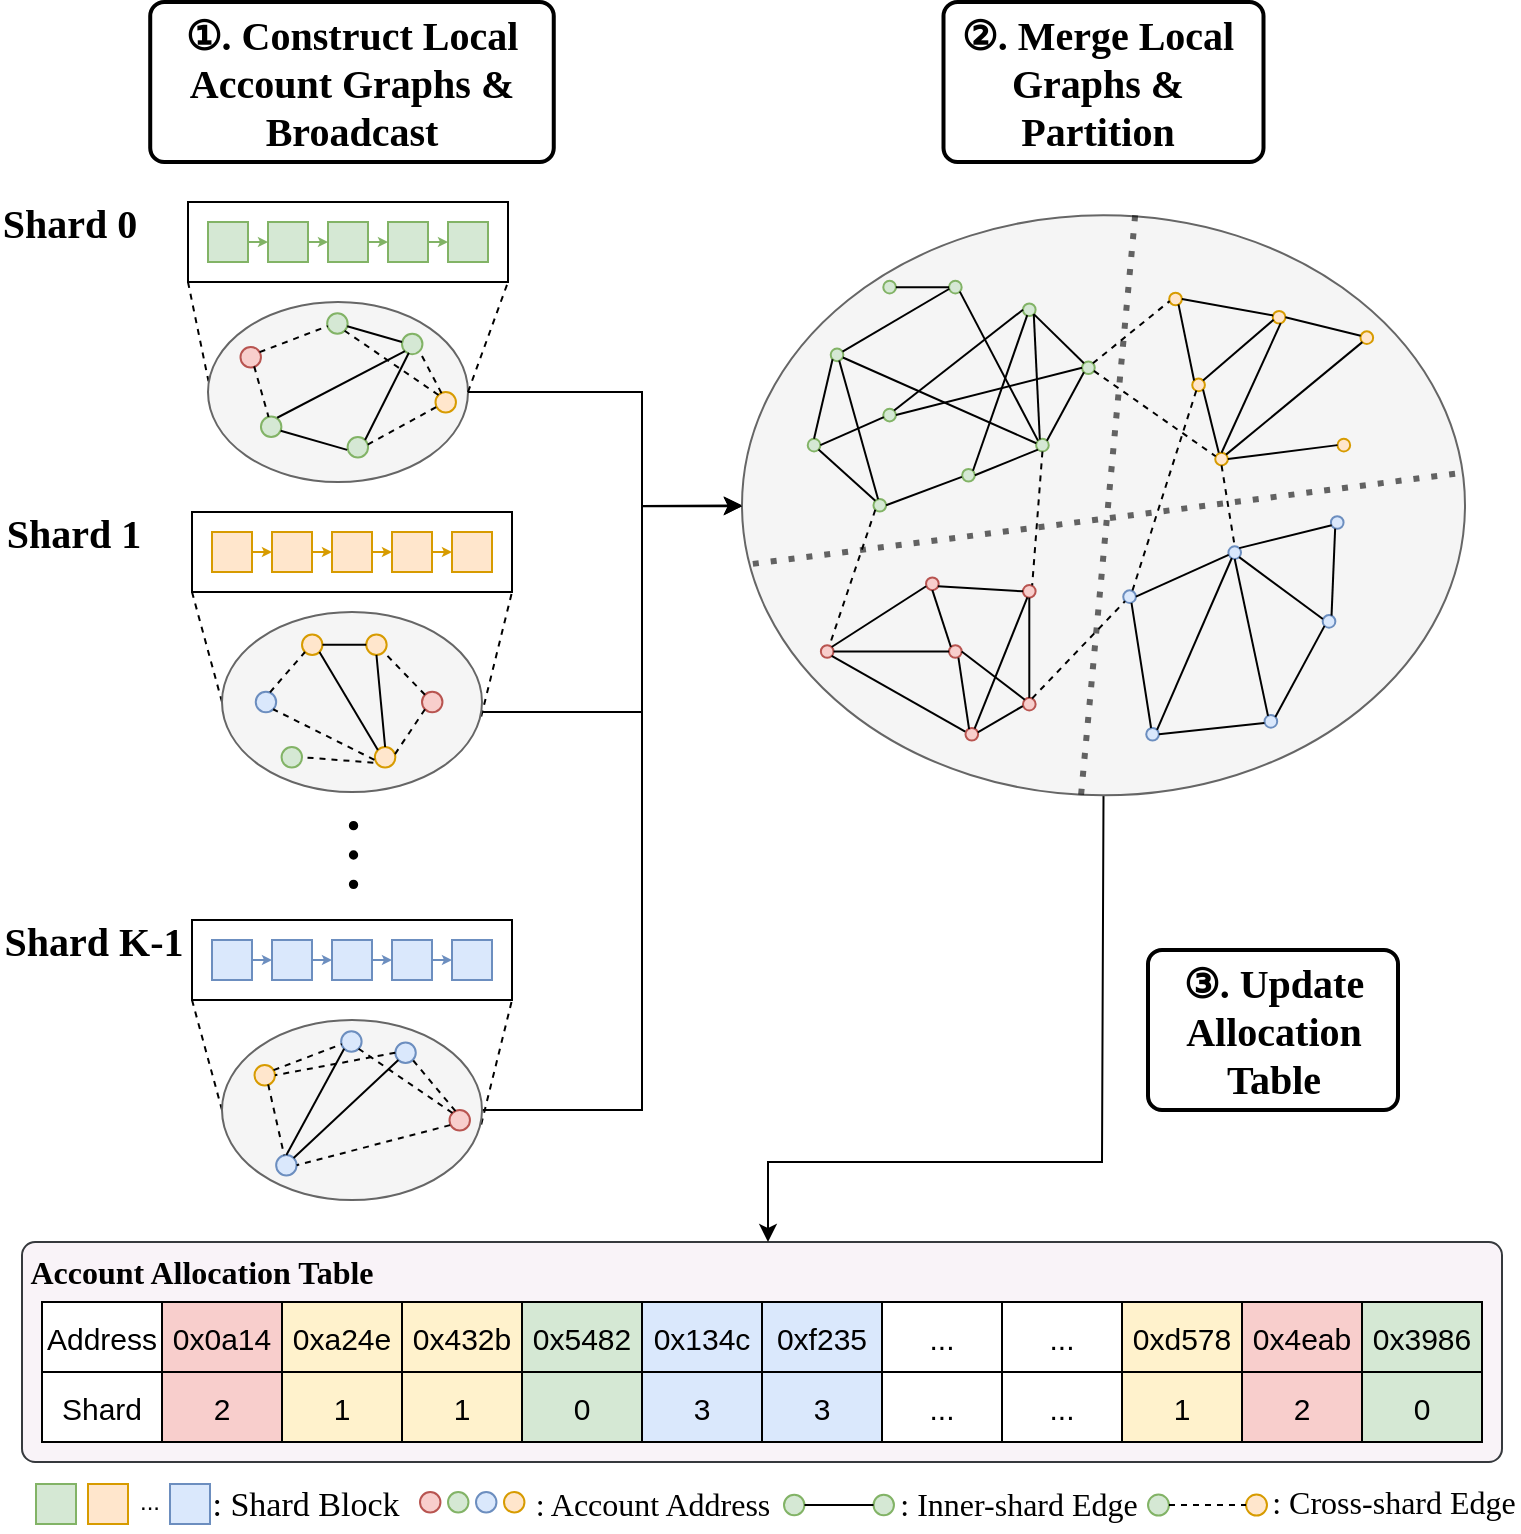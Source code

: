 <mxfile version="22.0.3" type="device">
  <diagram name="第 1 页" id="9QGJH2rkE35aHMZpiPDd">
    <mxGraphModel dx="2200" dy="1235" grid="1" gridSize="10" guides="1" tooltips="1" connect="1" arrows="1" fold="1" page="1" pageScale="1" pageWidth="827" pageHeight="1169" math="0" shadow="0">
      <root>
        <mxCell id="0" />
        <mxCell id="1" parent="0" />
        <mxCell id="JlkBKZ5nJkcB0ZHgIWBK-36" value="" style="endArrow=classic;html=1;rounded=0;exitX=1;exitY=0.5;exitDx=0;exitDy=0;entryX=0;entryY=0.5;entryDx=0;entryDy=0;" parent="1" edge="1" target="IGg1r8K_b_IqUX4lt3kt-334" source="IGg1r8K_b_IqUX4lt3kt-239">
          <mxGeometry width="50" height="50" relative="1" as="geometry">
            <mxPoint x="-310" y="680" as="sourcePoint" />
            <mxPoint x="-360" y="740" as="targetPoint" />
            <Array as="points">
              <mxPoint x="-360" y="624" />
              <mxPoint x="-360" y="322" />
            </Array>
          </mxGeometry>
        </mxCell>
        <mxCell id="JlkBKZ5nJkcB0ZHgIWBK-40" value="" style="rounded=1;whiteSpace=wrap;html=1;glass=0;arcSize=6;fillColor=#F9F3F8;strokeColor=#36393d;" parent="1" vertex="1">
          <mxGeometry x="-670" y="690" width="740" height="110" as="geometry" />
        </mxCell>
        <mxCell id="JlkBKZ5nJkcB0ZHgIWBK-41" value="Account Allocation Table" style="text;html=1;strokeColor=none;fillColor=none;align=center;verticalAlign=middle;whiteSpace=wrap;rounded=0;fontSize=16;fontStyle=1;fontFamily=Times New Roman;" parent="1" vertex="1">
          <mxGeometry x="-670" y="690" width="180" height="30" as="geometry" />
        </mxCell>
        <mxCell id="JlkBKZ5nJkcB0ZHgIWBK-73" value="" style="childLayout=tableLayout;recursiveResize=0;shadow=0;fillColor=none;fontSize=16;" parent="1" vertex="1">
          <mxGeometry x="-660" y="720" width="720" height="70" as="geometry" />
        </mxCell>
        <mxCell id="JlkBKZ5nJkcB0ZHgIWBK-74" value="" style="shape=tableRow;horizontal=0;startSize=0;swimlaneHead=0;swimlaneBody=0;top=0;left=0;bottom=0;right=0;dropTarget=0;collapsible=0;recursiveResize=0;expand=0;fontStyle=0;fillColor=none;strokeColor=inherit;" parent="JlkBKZ5nJkcB0ZHgIWBK-73" vertex="1">
          <mxGeometry width="720" height="35" as="geometry" />
        </mxCell>
        <mxCell id="JlkBKZ5nJkcB0ZHgIWBK-75" value="Address" style="connectable=0;recursiveResize=0;align=center;whiteSpace=wrap;html=1;fontSize=15;" parent="JlkBKZ5nJkcB0ZHgIWBK-74" vertex="1">
          <mxGeometry width="60" height="35" as="geometry">
            <mxRectangle width="60" height="35" as="alternateBounds" />
          </mxGeometry>
        </mxCell>
        <mxCell id="JlkBKZ5nJkcB0ZHgIWBK-76" value="0x0a14" style="connectable=0;recursiveResize=0;strokeColor=#000000;fillColor=#f8cecc;align=center;whiteSpace=wrap;html=1;fontSize=15;" parent="JlkBKZ5nJkcB0ZHgIWBK-74" vertex="1">
          <mxGeometry x="60" width="60" height="35" as="geometry">
            <mxRectangle width="60" height="35" as="alternateBounds" />
          </mxGeometry>
        </mxCell>
        <mxCell id="JlkBKZ5nJkcB0ZHgIWBK-77" value="0xa24e" style="connectable=0;recursiveResize=0;strokeColor=#000000;fillColor=#fff2cc;align=center;whiteSpace=wrap;html=1;fontSize=15;" parent="JlkBKZ5nJkcB0ZHgIWBK-74" vertex="1">
          <mxGeometry x="120" width="60" height="35" as="geometry">
            <mxRectangle width="60" height="35" as="alternateBounds" />
          </mxGeometry>
        </mxCell>
        <mxCell id="JlkBKZ5nJkcB0ZHgIWBK-86" value="0x432b" style="connectable=0;recursiveResize=0;strokeColor=#000000;fillColor=#fff2cc;align=center;whiteSpace=wrap;html=1;fontSize=15;" parent="JlkBKZ5nJkcB0ZHgIWBK-74" vertex="1">
          <mxGeometry x="180" width="60" height="35" as="geometry">
            <mxRectangle width="60" height="35" as="alternateBounds" />
          </mxGeometry>
        </mxCell>
        <mxCell id="JlkBKZ5nJkcB0ZHgIWBK-88" value="0x5482" style="connectable=0;recursiveResize=0;strokeColor=#000000;fillColor=#d5e8d4;align=center;whiteSpace=wrap;html=1;fontSize=15;" parent="JlkBKZ5nJkcB0ZHgIWBK-74" vertex="1">
          <mxGeometry x="240" width="60" height="35" as="geometry">
            <mxRectangle width="60" height="35" as="alternateBounds" />
          </mxGeometry>
        </mxCell>
        <mxCell id="JlkBKZ5nJkcB0ZHgIWBK-90" value="0x134c" style="connectable=0;recursiveResize=0;strokeColor=#000000;fillColor=#dae8fc;align=center;whiteSpace=wrap;html=1;fontSize=15;" parent="JlkBKZ5nJkcB0ZHgIWBK-74" vertex="1">
          <mxGeometry x="300" width="60" height="35" as="geometry">
            <mxRectangle width="60" height="35" as="alternateBounds" />
          </mxGeometry>
        </mxCell>
        <mxCell id="JlkBKZ5nJkcB0ZHgIWBK-92" value="0xf235" style="connectable=0;recursiveResize=0;strokeColor=#000000;fillColor=#dae8fc;align=center;whiteSpace=wrap;html=1;fontSize=15;" parent="JlkBKZ5nJkcB0ZHgIWBK-74" vertex="1">
          <mxGeometry x="360" width="60" height="35" as="geometry">
            <mxRectangle width="60" height="35" as="alternateBounds" />
          </mxGeometry>
        </mxCell>
        <mxCell id="JlkBKZ5nJkcB0ZHgIWBK-94" value="..." style="connectable=0;recursiveResize=0;align=center;whiteSpace=wrap;html=1;fontSize=15;" parent="JlkBKZ5nJkcB0ZHgIWBK-74" vertex="1">
          <mxGeometry x="420" width="60" height="35" as="geometry">
            <mxRectangle width="60" height="35" as="alternateBounds" />
          </mxGeometry>
        </mxCell>
        <mxCell id="JlkBKZ5nJkcB0ZHgIWBK-96" value="..." style="connectable=0;recursiveResize=0;align=center;whiteSpace=wrap;html=1;fontSize=15;" parent="JlkBKZ5nJkcB0ZHgIWBK-74" vertex="1">
          <mxGeometry x="480" width="60" height="35" as="geometry">
            <mxRectangle width="60" height="35" as="alternateBounds" />
          </mxGeometry>
        </mxCell>
        <mxCell id="JlkBKZ5nJkcB0ZHgIWBK-98" value="0xd578" style="connectable=0;recursiveResize=0;strokeColor=#000000;fillColor=#fff2cc;align=center;whiteSpace=wrap;html=1;fontSize=15;" parent="JlkBKZ5nJkcB0ZHgIWBK-74" vertex="1">
          <mxGeometry x="540" width="60" height="35" as="geometry">
            <mxRectangle width="60" height="35" as="alternateBounds" />
          </mxGeometry>
        </mxCell>
        <mxCell id="JlkBKZ5nJkcB0ZHgIWBK-100" value="0x4eab" style="connectable=0;recursiveResize=0;strokeColor=#000000;fillColor=#f8cecc;align=center;whiteSpace=wrap;html=1;fontSize=15;" parent="JlkBKZ5nJkcB0ZHgIWBK-74" vertex="1">
          <mxGeometry x="600" width="60" height="35" as="geometry">
            <mxRectangle width="60" height="35" as="alternateBounds" />
          </mxGeometry>
        </mxCell>
        <mxCell id="JlkBKZ5nJkcB0ZHgIWBK-102" value="0x3986" style="connectable=0;recursiveResize=0;strokeColor=#000000;fillColor=#d5e8d4;align=center;whiteSpace=wrap;html=1;fontSize=15;" parent="JlkBKZ5nJkcB0ZHgIWBK-74" vertex="1">
          <mxGeometry x="660" width="60" height="35" as="geometry">
            <mxRectangle width="60" height="35" as="alternateBounds" />
          </mxGeometry>
        </mxCell>
        <mxCell id="JlkBKZ5nJkcB0ZHgIWBK-78" style="shape=tableRow;horizontal=0;startSize=0;swimlaneHead=0;swimlaneBody=0;top=0;left=0;bottom=0;right=0;dropTarget=0;collapsible=0;recursiveResize=0;expand=0;fontStyle=0;fillColor=none;strokeColor=inherit;" parent="JlkBKZ5nJkcB0ZHgIWBK-73" vertex="1">
          <mxGeometry y="35" width="720" height="35" as="geometry" />
        </mxCell>
        <mxCell id="JlkBKZ5nJkcB0ZHgIWBK-79" value="Shard" style="connectable=0;recursiveResize=0;align=center;whiteSpace=wrap;html=1;fontSize=15;" parent="JlkBKZ5nJkcB0ZHgIWBK-78" vertex="1">
          <mxGeometry width="60" height="35" as="geometry">
            <mxRectangle width="60" height="35" as="alternateBounds" />
          </mxGeometry>
        </mxCell>
        <mxCell id="JlkBKZ5nJkcB0ZHgIWBK-80" value="2" style="connectable=0;recursiveResize=0;strokeColor=#000000;fillColor=#f8cecc;align=center;whiteSpace=wrap;html=1;fontSize=15;" parent="JlkBKZ5nJkcB0ZHgIWBK-78" vertex="1">
          <mxGeometry x="60" width="60" height="35" as="geometry">
            <mxRectangle width="60" height="35" as="alternateBounds" />
          </mxGeometry>
        </mxCell>
        <mxCell id="JlkBKZ5nJkcB0ZHgIWBK-81" value="1" style="connectable=0;recursiveResize=0;strokeColor=#000000;fillColor=#fff2cc;align=center;whiteSpace=wrap;html=1;fontSize=15;" parent="JlkBKZ5nJkcB0ZHgIWBK-78" vertex="1">
          <mxGeometry x="120" width="60" height="35" as="geometry">
            <mxRectangle width="60" height="35" as="alternateBounds" />
          </mxGeometry>
        </mxCell>
        <mxCell id="JlkBKZ5nJkcB0ZHgIWBK-87" value="1" style="connectable=0;recursiveResize=0;strokeColor=#000000;fillColor=#fff2cc;align=center;whiteSpace=wrap;html=1;fontSize=15;" parent="JlkBKZ5nJkcB0ZHgIWBK-78" vertex="1">
          <mxGeometry x="180" width="60" height="35" as="geometry">
            <mxRectangle width="60" height="35" as="alternateBounds" />
          </mxGeometry>
        </mxCell>
        <mxCell id="JlkBKZ5nJkcB0ZHgIWBK-89" value="0" style="connectable=0;recursiveResize=0;strokeColor=#000000;fillColor=#d5e8d4;align=center;whiteSpace=wrap;html=1;fontSize=15;" parent="JlkBKZ5nJkcB0ZHgIWBK-78" vertex="1">
          <mxGeometry x="240" width="60" height="35" as="geometry">
            <mxRectangle width="60" height="35" as="alternateBounds" />
          </mxGeometry>
        </mxCell>
        <mxCell id="JlkBKZ5nJkcB0ZHgIWBK-91" value="3" style="connectable=0;recursiveResize=0;strokeColor=#000000;fillColor=#dae8fc;align=center;whiteSpace=wrap;html=1;fontSize=15;" parent="JlkBKZ5nJkcB0ZHgIWBK-78" vertex="1">
          <mxGeometry x="300" width="60" height="35" as="geometry">
            <mxRectangle width="60" height="35" as="alternateBounds" />
          </mxGeometry>
        </mxCell>
        <mxCell id="JlkBKZ5nJkcB0ZHgIWBK-93" value="3" style="connectable=0;recursiveResize=0;strokeColor=#000000;fillColor=#dae8fc;align=center;whiteSpace=wrap;html=1;fontSize=15;" parent="JlkBKZ5nJkcB0ZHgIWBK-78" vertex="1">
          <mxGeometry x="360" width="60" height="35" as="geometry">
            <mxRectangle width="60" height="35" as="alternateBounds" />
          </mxGeometry>
        </mxCell>
        <mxCell id="JlkBKZ5nJkcB0ZHgIWBK-95" value="..." style="connectable=0;recursiveResize=0;align=center;whiteSpace=wrap;html=1;fontSize=15;" parent="JlkBKZ5nJkcB0ZHgIWBK-78" vertex="1">
          <mxGeometry x="420" width="60" height="35" as="geometry">
            <mxRectangle width="60" height="35" as="alternateBounds" />
          </mxGeometry>
        </mxCell>
        <mxCell id="JlkBKZ5nJkcB0ZHgIWBK-97" value="..." style="connectable=0;recursiveResize=0;align=center;whiteSpace=wrap;html=1;fontSize=15;" parent="JlkBKZ5nJkcB0ZHgIWBK-78" vertex="1">
          <mxGeometry x="480" width="60" height="35" as="geometry">
            <mxRectangle width="60" height="35" as="alternateBounds" />
          </mxGeometry>
        </mxCell>
        <mxCell id="JlkBKZ5nJkcB0ZHgIWBK-99" value="1" style="connectable=0;recursiveResize=0;strokeColor=#000000;fillColor=#fff2cc;align=center;whiteSpace=wrap;html=1;fontSize=15;" parent="JlkBKZ5nJkcB0ZHgIWBK-78" vertex="1">
          <mxGeometry x="540" width="60" height="35" as="geometry">
            <mxRectangle width="60" height="35" as="alternateBounds" />
          </mxGeometry>
        </mxCell>
        <mxCell id="JlkBKZ5nJkcB0ZHgIWBK-101" value="2" style="connectable=0;recursiveResize=0;strokeColor=#000000;fillColor=#f8cecc;align=center;whiteSpace=wrap;html=1;fontSize=15;" parent="JlkBKZ5nJkcB0ZHgIWBK-78" vertex="1">
          <mxGeometry x="600" width="60" height="35" as="geometry">
            <mxRectangle width="60" height="35" as="alternateBounds" />
          </mxGeometry>
        </mxCell>
        <mxCell id="JlkBKZ5nJkcB0ZHgIWBK-103" value="0" style="connectable=0;recursiveResize=0;strokeColor=#000000;fillColor=#d5e8d4;align=center;whiteSpace=wrap;html=1;fontSize=15;" parent="JlkBKZ5nJkcB0ZHgIWBK-78" vertex="1">
          <mxGeometry x="660" width="60" height="35" as="geometry">
            <mxRectangle width="60" height="35" as="alternateBounds" />
          </mxGeometry>
        </mxCell>
        <mxCell id="JlkBKZ5nJkcB0ZHgIWBK-105" value="" style="endArrow=classic;html=1;rounded=0;exitX=0.5;exitY=1;exitDx=0;exitDy=0;" parent="1" edge="1" source="IGg1r8K_b_IqUX4lt3kt-334">
          <mxGeometry width="50" height="50" relative="1" as="geometry">
            <mxPoint x="-297" y="700" as="sourcePoint" />
            <mxPoint x="-297" y="690" as="targetPoint" />
            <Array as="points">
              <mxPoint x="-130" y="650" />
              <mxPoint x="-297" y="650" />
            </Array>
          </mxGeometry>
        </mxCell>
        <mxCell id="JlkBKZ5nJkcB0ZHgIWBK-195" value="" style="whiteSpace=wrap;html=1;aspect=fixed;fillColor=#d5e8d4;strokeColor=#82b366;" parent="1" vertex="1">
          <mxGeometry x="-663" y="811" width="20" height="20" as="geometry" />
        </mxCell>
        <mxCell id="JlkBKZ5nJkcB0ZHgIWBK-196" value="" style="whiteSpace=wrap;html=1;aspect=fixed;fillColor=#ffe6cc;strokeColor=#d79b00;" parent="1" vertex="1">
          <mxGeometry x="-637" y="811" width="20" height="20" as="geometry" />
        </mxCell>
        <mxCell id="JlkBKZ5nJkcB0ZHgIWBK-197" value="" style="whiteSpace=wrap;html=1;aspect=fixed;fillColor=#dae8fc;strokeColor=#6c8ebf;container=0;" parent="1" vertex="1">
          <mxGeometry x="-596" y="811" width="20" height="20" as="geometry" />
        </mxCell>
        <mxCell id="JlkBKZ5nJkcB0ZHgIWBK-198" value=": Shard Block" style="text;html=1;strokeColor=none;fillColor=none;align=center;verticalAlign=middle;whiteSpace=wrap;rounded=0;fontSize=17;fontFamily=Times New Roman;" parent="1" vertex="1">
          <mxGeometry x="-576" y="811" width="96" height="21" as="geometry" />
        </mxCell>
        <mxCell id="JlkBKZ5nJkcB0ZHgIWBK-199" value="" style="ellipse;whiteSpace=wrap;html=1;aspect=fixed;fillColor=#f8cecc;strokeColor=#b85450;" parent="1" vertex="1">
          <mxGeometry x="-471" y="815" width="10.227" height="10.227" as="geometry" />
        </mxCell>
        <mxCell id="JlkBKZ5nJkcB0ZHgIWBK-200" value="" style="ellipse;whiteSpace=wrap;html=1;aspect=fixed;fillColor=#d5e8d4;strokeColor=#82b366;" parent="1" vertex="1">
          <mxGeometry x="-456.997" y="815.005" width="10.227" height="10.227" as="geometry" />
        </mxCell>
        <mxCell id="JlkBKZ5nJkcB0ZHgIWBK-201" value="" style="ellipse;whiteSpace=wrap;html=1;aspect=fixed;fillColor=#dae8fc;strokeColor=#6c8ebf;" parent="1" vertex="1">
          <mxGeometry x="-443" y="815" width="10.227" height="10.227" as="geometry" />
        </mxCell>
        <mxCell id="JlkBKZ5nJkcB0ZHgIWBK-202" value="" style="ellipse;whiteSpace=wrap;html=1;aspect=fixed;fillColor=#ffe6cc;strokeColor=#d79b00;" parent="1" vertex="1">
          <mxGeometry x="-428.997" y="815.005" width="10.227" height="10.227" as="geometry" />
        </mxCell>
        <mxCell id="JlkBKZ5nJkcB0ZHgIWBK-203" value=": Account Address" style="text;html=1;strokeColor=none;fillColor=none;align=center;verticalAlign=middle;whiteSpace=wrap;rounded=0;fontSize=16;fontFamily=Times New Roman;" parent="1" vertex="1">
          <mxGeometry x="-418.77" y="810" width="128.77" height="21" as="geometry" />
        </mxCell>
        <mxCell id="JlkBKZ5nJkcB0ZHgIWBK-204" value="" style="ellipse;whiteSpace=wrap;html=1;aspect=fixed;fillColor=#d5e8d4;strokeColor=#82b366;" parent="1" vertex="1">
          <mxGeometry x="-244.243" y="816.39" width="10.227" height="10.227" as="geometry" />
        </mxCell>
        <mxCell id="JlkBKZ5nJkcB0ZHgIWBK-205" value="" style="ellipse;whiteSpace=wrap;html=1;aspect=fixed;fillColor=#d5e8d4;strokeColor=#82b366;" parent="1" vertex="1">
          <mxGeometry x="-288.997" y="816.39" width="10.227" height="10.227" as="geometry" />
        </mxCell>
        <mxCell id="JlkBKZ5nJkcB0ZHgIWBK-206" value="" style="endArrow=none;html=1;rounded=0;exitX=0;exitY=0.5;exitDx=0;exitDy=0;entryX=1;entryY=0.5;entryDx=0;entryDy=0;" parent="1" source="JlkBKZ5nJkcB0ZHgIWBK-204" target="JlkBKZ5nJkcB0ZHgIWBK-205" edge="1">
          <mxGeometry width="50" height="50" relative="1" as="geometry">
            <mxPoint x="-218.073" y="813.673" as="sourcePoint" />
            <mxPoint x="-305.282" y="795.11" as="targetPoint" />
          </mxGeometry>
        </mxCell>
        <mxCell id="JlkBKZ5nJkcB0ZHgIWBK-207" value=": Inner-shard Edge" style="text;html=1;strokeColor=none;fillColor=none;align=center;verticalAlign=middle;whiteSpace=wrap;rounded=0;fontSize=16;fontFamily=Times New Roman;" parent="1" vertex="1">
          <mxGeometry x="-234.02" y="810" width="125.02" height="21" as="geometry" />
        </mxCell>
        <mxCell id="JlkBKZ5nJkcB0ZHgIWBK-208" value="" style="ellipse;whiteSpace=wrap;html=1;aspect=fixed;fillColor=#d5e8d4;strokeColor=#82b366;" parent="1" vertex="1">
          <mxGeometry x="-107" y="816.258" width="10.496" height="10.496" as="geometry" />
        </mxCell>
        <mxCell id="JlkBKZ5nJkcB0ZHgIWBK-209" value="" style="ellipse;whiteSpace=wrap;html=1;aspect=fixed;fillColor=#ffe6cc;strokeColor=#d79b00;" parent="1" vertex="1">
          <mxGeometry x="-57.996" y="816.258" width="10.496" height="10.496" as="geometry" />
        </mxCell>
        <mxCell id="JlkBKZ5nJkcB0ZHgIWBK-210" value="" style="endArrow=none;html=1;rounded=0;exitX=1;exitY=0.5;exitDx=0;exitDy=0;entryX=0;entryY=0.5;entryDx=0;entryDy=0;dashed=1;" parent="1" source="JlkBKZ5nJkcB0ZHgIWBK-208" target="JlkBKZ5nJkcB0ZHgIWBK-209" edge="1">
          <mxGeometry width="50" height="50" relative="1" as="geometry">
            <mxPoint x="-40.615" y="877.87" as="sourcePoint" />
            <mxPoint x="-4.251" y="847.87" as="targetPoint" />
          </mxGeometry>
        </mxCell>
        <mxCell id="JlkBKZ5nJkcB0ZHgIWBK-213" value=": Cross-shard Edge" style="text;html=1;strokeColor=none;fillColor=none;align=center;verticalAlign=middle;whiteSpace=wrap;rounded=0;fontSize=16;fontFamily=Times New Roman;" parent="1" vertex="1">
          <mxGeometry x="-47.5" y="809.23" width="126" height="21" as="geometry" />
        </mxCell>
        <mxCell id="JlkBKZ5nJkcB0ZHgIWBK-215" style="edgeStyle=orthogonalEdgeStyle;rounded=0;orthogonalLoop=1;jettySize=auto;html=1;entryX=0.476;entryY=1.085;entryDx=0;entryDy=0;entryPerimeter=0;" parent="1" edge="1">
          <mxGeometry relative="1" as="geometry">
            <mxPoint x="-607" y="826.39" as="sourcePoint" />
            <mxPoint x="-607" y="826.39" as="targetPoint" />
          </mxGeometry>
        </mxCell>
        <mxCell id="JlkBKZ5nJkcB0ZHgIWBK-219" value="..." style="text;html=1;strokeColor=none;fillColor=none;align=center;verticalAlign=middle;whiteSpace=wrap;rounded=0;" parent="1" vertex="1">
          <mxGeometry x="-619" y="814.23" width="26" height="11" as="geometry" />
        </mxCell>
        <mxCell id="JlkBKZ5nJkcB0ZHgIWBK-107" value="Shard 1" style="text;html=1;strokeColor=none;fillColor=none;align=center;verticalAlign=middle;whiteSpace=wrap;rounded=0;fontSize=20;fontStyle=1;fontFamily=Times New Roman;" parent="1" vertex="1">
          <mxGeometry x="-679" y="325" width="70" height="20" as="geometry" />
        </mxCell>
        <mxCell id="IGg1r8K_b_IqUX4lt3kt-229" value="" style="endArrow=none;dashed=1;html=1;rounded=0;exitX=0;exitY=0.5;exitDx=0;exitDy=0;entryX=0;entryY=1;entryDx=0;entryDy=0;" parent="1" source="IGg1r8K_b_IqUX4lt3kt-69" target="IGg1r8K_b_IqUX4lt3kt-228" edge="1">
          <mxGeometry width="50" height="50" relative="1" as="geometry">
            <mxPoint x="-730" y="375" as="sourcePoint" />
            <mxPoint x="-680" y="325" as="targetPoint" />
          </mxGeometry>
        </mxCell>
        <mxCell id="IGg1r8K_b_IqUX4lt3kt-230" value="" style="endArrow=none;dashed=1;html=1;rounded=0;exitX=0.997;exitY=0.58;exitDx=0;exitDy=0;exitPerimeter=0;entryX=1;entryY=1;entryDx=0;entryDy=0;" parent="1" source="IGg1r8K_b_IqUX4lt3kt-69" target="IGg1r8K_b_IqUX4lt3kt-228" edge="1">
          <mxGeometry width="50" height="50" relative="1" as="geometry">
            <mxPoint x="-370" y="385" as="sourcePoint" />
            <mxPoint x="-400" y="285" as="targetPoint" />
          </mxGeometry>
        </mxCell>
        <mxCell id="IGg1r8K_b_IqUX4lt3kt-234" value="" style="group" parent="1" vertex="1" connectable="0">
          <mxGeometry x="-585" y="325" width="160" height="40" as="geometry" />
        </mxCell>
        <mxCell id="IGg1r8K_b_IqUX4lt3kt-228" value="" style="rounded=0;whiteSpace=wrap;html=1;" parent="IGg1r8K_b_IqUX4lt3kt-234" vertex="1">
          <mxGeometry width="160" height="40" as="geometry" />
        </mxCell>
        <mxCell id="JlkBKZ5nJkcB0ZHgIWBK-147" value="" style="group" parent="IGg1r8K_b_IqUX4lt3kt-234" vertex="1" connectable="0">
          <mxGeometry x="10" y="10" width="140" height="20" as="geometry" />
        </mxCell>
        <mxCell id="IGg1r8K_b_IqUX4lt3kt-59" value="" style="whiteSpace=wrap;html=1;aspect=fixed;fillColor=#ffe6cc;strokeColor=#d79b00;" parent="JlkBKZ5nJkcB0ZHgIWBK-147" vertex="1">
          <mxGeometry width="20" height="20" as="geometry" />
        </mxCell>
        <mxCell id="IGg1r8K_b_IqUX4lt3kt-60" value="" style="whiteSpace=wrap;html=1;aspect=fixed;fillColor=#ffe6cc;strokeColor=#d79b00;" parent="JlkBKZ5nJkcB0ZHgIWBK-147" vertex="1">
          <mxGeometry x="30" width="20" height="20" as="geometry" />
        </mxCell>
        <mxCell id="IGg1r8K_b_IqUX4lt3kt-61" value="" style="whiteSpace=wrap;html=1;aspect=fixed;fillColor=#ffe6cc;strokeColor=#d79b00;" parent="JlkBKZ5nJkcB0ZHgIWBK-147" vertex="1">
          <mxGeometry x="60" width="20" height="20" as="geometry" />
        </mxCell>
        <mxCell id="IGg1r8K_b_IqUX4lt3kt-62" value="" style="whiteSpace=wrap;html=1;aspect=fixed;fillColor=#ffe6cc;strokeColor=#d79b00;" parent="JlkBKZ5nJkcB0ZHgIWBK-147" vertex="1">
          <mxGeometry x="90" width="20" height="20" as="geometry" />
        </mxCell>
        <mxCell id="IGg1r8K_b_IqUX4lt3kt-63" value="" style="whiteSpace=wrap;html=1;aspect=fixed;fillColor=#ffe6cc;strokeColor=#d79b00;" parent="JlkBKZ5nJkcB0ZHgIWBK-147" vertex="1">
          <mxGeometry x="120" width="20" height="20" as="geometry" />
        </mxCell>
        <mxCell id="IGg1r8K_b_IqUX4lt3kt-64" value="" style="endArrow=classic;html=1;rounded=0;exitX=1;exitY=0.5;exitDx=0;exitDy=0;entryX=0;entryY=0.5;entryDx=0;entryDy=0;strokeWidth=1;endSize=2;fillColor=#ffe6cc;strokeColor=#d79b00;" parent="JlkBKZ5nJkcB0ZHgIWBK-147" source="IGg1r8K_b_IqUX4lt3kt-59" target="IGg1r8K_b_IqUX4lt3kt-60" edge="1">
          <mxGeometry width="50" height="50" relative="1" as="geometry">
            <mxPoint x="22" y="90" as="sourcePoint" />
            <mxPoint x="72" y="40" as="targetPoint" />
          </mxGeometry>
        </mxCell>
        <mxCell id="IGg1r8K_b_IqUX4lt3kt-65" value="" style="endArrow=classic;html=1;rounded=0;exitX=1;exitY=0.5;exitDx=0;exitDy=0;entryX=0;entryY=0.5;entryDx=0;entryDy=0;strokeWidth=1;endSize=2;fillColor=#ffe6cc;strokeColor=#d79b00;" parent="JlkBKZ5nJkcB0ZHgIWBK-147" source="IGg1r8K_b_IqUX4lt3kt-60" target="IGg1r8K_b_IqUX4lt3kt-61" edge="1">
          <mxGeometry width="50" height="50" relative="1" as="geometry">
            <mxPoint x="30" y="20" as="sourcePoint" />
            <mxPoint x="40" y="20" as="targetPoint" />
          </mxGeometry>
        </mxCell>
        <mxCell id="IGg1r8K_b_IqUX4lt3kt-66" value="" style="endArrow=classic;html=1;rounded=0;exitX=1;exitY=0.5;exitDx=0;exitDy=0;entryX=0;entryY=0.5;entryDx=0;entryDy=0;strokeWidth=1;endSize=2;fillColor=#ffe6cc;strokeColor=#d79b00;" parent="JlkBKZ5nJkcB0ZHgIWBK-147" source="IGg1r8K_b_IqUX4lt3kt-61" target="IGg1r8K_b_IqUX4lt3kt-62" edge="1">
          <mxGeometry width="50" height="50" relative="1" as="geometry">
            <mxPoint x="60" y="20" as="sourcePoint" />
            <mxPoint x="70" y="20" as="targetPoint" />
          </mxGeometry>
        </mxCell>
        <mxCell id="IGg1r8K_b_IqUX4lt3kt-67" value="" style="endArrow=classic;html=1;rounded=0;exitX=1;exitY=0.5;exitDx=0;exitDy=0;entryX=0;entryY=0.5;entryDx=0;entryDy=0;strokeWidth=1;endSize=2;fillColor=#ffe6cc;strokeColor=#d79b00;" parent="JlkBKZ5nJkcB0ZHgIWBK-147" source="IGg1r8K_b_IqUX4lt3kt-62" target="IGg1r8K_b_IqUX4lt3kt-63" edge="1">
          <mxGeometry width="50" height="50" relative="1" as="geometry">
            <mxPoint x="90" y="20" as="sourcePoint" />
            <mxPoint x="100" y="20" as="targetPoint" />
          </mxGeometry>
        </mxCell>
        <mxCell id="kEtjm3VFf5oLZzXpgtqL-9" value="" style="group" vertex="1" connectable="0" parent="1">
          <mxGeometry x="-506.07" y="480" width="8" height="33" as="geometry" />
        </mxCell>
        <mxCell id="IGg1r8K_b_IqUX4lt3kt-270" value="" style="ellipse;whiteSpace=wrap;html=1;aspect=fixed;fillStyle=auto;fillColor=#000000;direction=east;" parent="kEtjm3VFf5oLZzXpgtqL-9" vertex="1">
          <mxGeometry width="3.667" height="3.667" as="geometry" />
        </mxCell>
        <mxCell id="IGg1r8K_b_IqUX4lt3kt-271" value="" style="ellipse;whiteSpace=wrap;html=1;aspect=fixed;fillStyle=auto;fillColor=#000000;direction=east;" parent="kEtjm3VFf5oLZzXpgtqL-9" vertex="1">
          <mxGeometry y="14.667" width="3.667" height="3.667" as="geometry" />
        </mxCell>
        <mxCell id="IGg1r8K_b_IqUX4lt3kt-272" value="" style="ellipse;whiteSpace=wrap;html=1;aspect=fixed;fillStyle=auto;fillColor=#000000;direction=east;" parent="kEtjm3VFf5oLZzXpgtqL-9" vertex="1">
          <mxGeometry y="29.333" width="3.667" height="3.667" as="geometry" />
        </mxCell>
        <mxCell id="JlkBKZ5nJkcB0ZHgIWBK-106" value="Shard 0" style="text;html=1;strokeColor=none;fillColor=none;align=center;verticalAlign=middle;whiteSpace=wrap;rounded=0;fontSize=20;fontStyle=1;fontFamily=Times New Roman;container=0;" parent="1" vertex="1">
          <mxGeometry x="-681" y="170" width="70" height="20" as="geometry" />
        </mxCell>
        <mxCell id="IGg1r8K_b_IqUX4lt3kt-226" value="" style="endArrow=none;dashed=1;html=1;rounded=0;exitX=0;exitY=1;exitDx=0;exitDy=0;entryX=0.002;entryY=0.441;entryDx=0;entryDy=0;entryPerimeter=0;fontFamily=Times New Roman;" parent="1" edge="1">
          <mxGeometry width="50" height="50" relative="1" as="geometry">
            <mxPoint x="-587" y="210" as="sourcePoint" />
            <mxPoint x="-576.74" y="259.69" as="targetPoint" />
          </mxGeometry>
        </mxCell>
        <mxCell id="IGg1r8K_b_IqUX4lt3kt-38" value="" style="ellipse;whiteSpace=wrap;html=1;container=0;fillColor=#f5f5f5;strokeColor=#666666;fontColor=#333333;" parent="1" vertex="1">
          <mxGeometry x="-577" y="220" width="130" height="90" as="geometry" />
        </mxCell>
        <mxCell id="IGg1r8K_b_IqUX4lt3kt-39" value="" style="ellipse;whiteSpace=wrap;html=1;aspect=fixed;fillColor=#d5e8d4;strokeColor=#82b366;container=0;" parent="1" vertex="1">
          <mxGeometry x="-517.417" y="225.625" width="10.227" height="10.227" as="geometry" />
        </mxCell>
        <mxCell id="IGg1r8K_b_IqUX4lt3kt-40" value="" style="ellipse;whiteSpace=wrap;html=1;aspect=fixed;fillColor=#d5e8d4;strokeColor=#82b366;container=0;" parent="1" vertex="1">
          <mxGeometry x="-480.003" y="235.85" width="10.227" height="10.227" as="geometry" />
        </mxCell>
        <mxCell id="IGg1r8K_b_IqUX4lt3kt-41" value="" style="ellipse;whiteSpace=wrap;html=1;aspect=fixed;fillColor=#d5e8d4;strokeColor=#82b366;container=0;" parent="1" vertex="1">
          <mxGeometry x="-507.187" y="287.505" width="10.227" height="10.227" as="geometry" />
        </mxCell>
        <mxCell id="IGg1r8K_b_IqUX4lt3kt-42" value="" style="ellipse;whiteSpace=wrap;html=1;aspect=fixed;fillColor=#ffe6cc;strokeColor=#d79b00;container=0;" parent="1" vertex="1">
          <mxGeometry x="-463.25" y="265" width="10.227" height="10.227" as="geometry" />
        </mxCell>
        <mxCell id="IGg1r8K_b_IqUX4lt3kt-43" value="" style="ellipse;whiteSpace=wrap;html=1;aspect=fixed;fillColor=#d5e8d4;strokeColor=#82b366;container=0;" parent="1" vertex="1">
          <mxGeometry x="-550.527" y="277.28" width="10.227" height="10.227" as="geometry" />
        </mxCell>
        <mxCell id="IGg1r8K_b_IqUX4lt3kt-44" value="" style="ellipse;whiteSpace=wrap;html=1;aspect=fixed;fillColor=#f8cecc;strokeColor=#b85450;container=0;" parent="1" vertex="1">
          <mxGeometry x="-560.75" y="242.5" width="10.227" height="10.227" as="geometry" />
        </mxCell>
        <mxCell id="IGg1r8K_b_IqUX4lt3kt-45" value="" style="endArrow=none;html=1;rounded=0;exitX=0.933;exitY=0.253;exitDx=0;exitDy=0;entryX=0.031;entryY=0.628;entryDx=0;entryDy=0;exitPerimeter=0;entryPerimeter=0;dashed=1;" parent="1" source="IGg1r8K_b_IqUX4lt3kt-44" target="IGg1r8K_b_IqUX4lt3kt-39" edge="1">
          <mxGeometry width="50" height="50" relative="1" as="geometry">
            <mxPoint x="-522.833" y="276.25" as="sourcePoint" />
            <mxPoint x="-495.75" y="248.125" as="targetPoint" />
          </mxGeometry>
        </mxCell>
        <mxCell id="IGg1r8K_b_IqUX4lt3kt-46" value="" style="endArrow=none;html=1;rounded=0;exitX=0.669;exitY=0.947;exitDx=0;exitDy=0;exitPerimeter=0;dashed=1;" parent="1" source="IGg1r8K_b_IqUX4lt3kt-44" target="IGg1r8K_b_IqUX4lt3kt-43" edge="1">
          <mxGeometry width="50" height="50" relative="1" as="geometry">
            <mxPoint x="-544.5" y="265" as="sourcePoint" />
            <mxPoint x="-510.375" y="252.062" as="targetPoint" />
          </mxGeometry>
        </mxCell>
        <mxCell id="IGg1r8K_b_IqUX4lt3kt-47" value="" style="endArrow=none;html=1;rounded=0;exitX=-0.022;exitY=0.628;exitDx=0;exitDy=0;exitPerimeter=0;entryX=0.963;entryY=0.691;entryDx=0;entryDy=0;entryPerimeter=0;" parent="1" source="IGg1r8K_b_IqUX4lt3kt-41" target="IGg1r8K_b_IqUX4lt3kt-43" edge="1">
          <mxGeometry width="50" height="50" relative="1" as="geometry">
            <mxPoint x="-548.292" y="258.812" as="sourcePoint" />
            <mxPoint x="-539.083" y="293.125" as="targetPoint" />
          </mxGeometry>
        </mxCell>
        <mxCell id="IGg1r8K_b_IqUX4lt3kt-48" value="" style="endArrow=none;html=1;rounded=0;exitX=0.336;exitY=0.933;exitDx=0;exitDy=0;exitPerimeter=0;entryX=1;entryY=0;entryDx=0;entryDy=0;" parent="1" source="IGg1r8K_b_IqUX4lt3kt-40" target="IGg1r8K_b_IqUX4lt3kt-41" edge="1">
          <mxGeometry width="50" height="50" relative="1" as="geometry">
            <mxPoint x="-502.25" y="294.812" as="sourcePoint" />
            <mxPoint x="-533.667" y="298.75" as="targetPoint" />
          </mxGeometry>
        </mxCell>
        <mxCell id="IGg1r8K_b_IqUX4lt3kt-50" value="" style="endArrow=none;html=1;rounded=0;exitX=0;exitY=1;exitDx=0;exitDy=0;entryX=0.794;entryY=0.058;entryDx=0;entryDy=0;entryPerimeter=0;" parent="1" source="IGg1r8K_b_IqUX4lt3kt-40" target="IGg1r8K_b_IqUX4lt3kt-43" edge="1">
          <mxGeometry width="50" height="50" relative="1" as="geometry">
            <mxPoint x="-457.833" y="274.562" as="sourcePoint" />
            <mxPoint x="-545.042" y="256" as="targetPoint" />
          </mxGeometry>
        </mxCell>
        <mxCell id="IGg1r8K_b_IqUX4lt3kt-51" value="" style="endArrow=none;html=1;rounded=0;exitX=0;exitY=0;exitDx=0;exitDy=0;entryX=1;entryY=1;entryDx=0;entryDy=0;dashed=1;" parent="1" source="IGg1r8K_b_IqUX4lt3kt-42" target="IGg1r8K_b_IqUX4lt3kt-39" edge="1">
          <mxGeometry width="50" height="50" relative="1" as="geometry">
            <mxPoint x="-483.292" y="246.438" as="sourcePoint" />
            <mxPoint x="-535.833" y="293.688" as="targetPoint" />
          </mxGeometry>
        </mxCell>
        <mxCell id="IGg1r8K_b_IqUX4lt3kt-52" value="" style="endArrow=none;html=1;rounded=0;exitX=0.294;exitY=0.058;exitDx=0;exitDy=0;exitPerimeter=0;entryX=1;entryY=1;entryDx=0;entryDy=0;dashed=1;" parent="1" source="IGg1r8K_b_IqUX4lt3kt-42" target="IGg1r8K_b_IqUX4lt3kt-40" edge="1">
          <mxGeometry width="50" height="50" relative="1" as="geometry">
            <mxPoint x="-457.833" y="274.562" as="sourcePoint" />
            <mxPoint x="-545.042" y="256" as="targetPoint" />
          </mxGeometry>
        </mxCell>
        <mxCell id="IGg1r8K_b_IqUX4lt3kt-53" value="" style="endArrow=none;html=1;rounded=0;exitX=0.031;exitY=0.739;exitDx=0;exitDy=0;exitPerimeter=0;entryX=0.964;entryY=0.378;entryDx=0;entryDy=0;entryPerimeter=0;dashed=1;" parent="1" source="IGg1r8K_b_IqUX4lt3kt-42" target="IGg1r8K_b_IqUX4lt3kt-41" edge="1">
          <mxGeometry width="50" height="50" relative="1" as="geometry">
            <mxPoint x="-454.583" y="271.188" as="sourcePoint" />
            <mxPoint x="-475.708" y="246.438" as="targetPoint" />
          </mxGeometry>
        </mxCell>
        <mxCell id="IGg1r8K_b_IqUX4lt3kt-276" value="" style="endArrow=none;html=1;rounded=0;entryX=0;entryY=0.406;entryDx=0;entryDy=0;entryPerimeter=0;" parent="1" source="IGg1r8K_b_IqUX4lt3kt-39" target="IGg1r8K_b_IqUX4lt3kt-40" edge="1">
          <mxGeometry width="50" height="50" relative="1" as="geometry">
            <mxPoint x="-400" y="280" as="sourcePoint" />
            <mxPoint x="-350" y="230" as="targetPoint" />
          </mxGeometry>
        </mxCell>
        <mxCell id="IGg1r8K_b_IqUX4lt3kt-196" value="" style="rounded=0;whiteSpace=wrap;html=1;container=0;" parent="1" vertex="1">
          <mxGeometry x="-587" y="170" width="160" height="40" as="geometry" />
        </mxCell>
        <mxCell id="IGg1r8K_b_IqUX4lt3kt-227" value="" style="endArrow=none;dashed=1;html=1;rounded=0;entryX=1;entryY=1;entryDx=0;entryDy=0;exitX=1;exitY=0.5;exitDx=0;exitDy=0;" parent="1" source="IGg1r8K_b_IqUX4lt3kt-38" target="IGg1r8K_b_IqUX4lt3kt-196" edge="1">
          <mxGeometry width="50" height="50" relative="1" as="geometry">
            <mxPoint x="-450" y="280" as="sourcePoint" />
            <mxPoint x="-390" y="300" as="targetPoint" />
          </mxGeometry>
        </mxCell>
        <mxCell id="IGg1r8K_b_IqUX4lt3kt-4" value="" style="whiteSpace=wrap;html=1;aspect=fixed;fillColor=#d5e8d4;strokeColor=#82b366;container=0;" parent="1" vertex="1">
          <mxGeometry x="-577" y="180" width="20" height="20" as="geometry" />
        </mxCell>
        <mxCell id="IGg1r8K_b_IqUX4lt3kt-5" value="" style="whiteSpace=wrap;html=1;aspect=fixed;fillColor=#d5e8d4;strokeColor=#82b366;container=0;" parent="1" vertex="1">
          <mxGeometry x="-547" y="180" width="20" height="20" as="geometry" />
        </mxCell>
        <mxCell id="IGg1r8K_b_IqUX4lt3kt-6" value="" style="whiteSpace=wrap;html=1;aspect=fixed;fillColor=#d5e8d4;strokeColor=#82b366;container=0;" parent="1" vertex="1">
          <mxGeometry x="-517" y="180" width="20" height="20" as="geometry" />
        </mxCell>
        <mxCell id="IGg1r8K_b_IqUX4lt3kt-7" value="" style="whiteSpace=wrap;html=1;aspect=fixed;fillColor=#d5e8d4;strokeColor=#82b366;container=0;" parent="1" vertex="1">
          <mxGeometry x="-487" y="180" width="20" height="20" as="geometry" />
        </mxCell>
        <mxCell id="IGg1r8K_b_IqUX4lt3kt-8" value="" style="whiteSpace=wrap;html=1;aspect=fixed;fillColor=#d5e8d4;strokeColor=#82b366;container=0;" parent="1" vertex="1">
          <mxGeometry x="-457" y="180" width="20" height="20" as="geometry" />
        </mxCell>
        <mxCell id="IGg1r8K_b_IqUX4lt3kt-9" value="" style="endArrow=classic;html=1;rounded=0;exitX=1;exitY=0.5;exitDx=0;exitDy=0;entryX=0;entryY=0.5;entryDx=0;entryDy=0;strokeWidth=1;endSize=2;fillColor=#d5e8d4;strokeColor=#82b366;" parent="1" source="IGg1r8K_b_IqUX4lt3kt-4" target="IGg1r8K_b_IqUX4lt3kt-5" edge="1">
          <mxGeometry width="50" height="50" relative="1" as="geometry">
            <mxPoint x="-555" y="270" as="sourcePoint" />
            <mxPoint x="-505" y="220" as="targetPoint" />
          </mxGeometry>
        </mxCell>
        <mxCell id="IGg1r8K_b_IqUX4lt3kt-12" value="" style="endArrow=classic;html=1;rounded=0;exitX=1;exitY=0.5;exitDx=0;exitDy=0;entryX=0;entryY=0.5;entryDx=0;entryDy=0;strokeWidth=1;endSize=2;fillColor=#d5e8d4;strokeColor=#82b366;" parent="1" source="IGg1r8K_b_IqUX4lt3kt-5" target="IGg1r8K_b_IqUX4lt3kt-6" edge="1">
          <mxGeometry width="50" height="50" relative="1" as="geometry">
            <mxPoint x="-547" y="200" as="sourcePoint" />
            <mxPoint x="-537" y="200" as="targetPoint" />
          </mxGeometry>
        </mxCell>
        <mxCell id="IGg1r8K_b_IqUX4lt3kt-13" value="" style="endArrow=classic;html=1;rounded=0;exitX=1;exitY=0.5;exitDx=0;exitDy=0;entryX=0;entryY=0.5;entryDx=0;entryDy=0;strokeWidth=1;endSize=2;fillColor=#d5e8d4;strokeColor=#82b366;" parent="1" source="IGg1r8K_b_IqUX4lt3kt-6" target="IGg1r8K_b_IqUX4lt3kt-7" edge="1">
          <mxGeometry width="50" height="50" relative="1" as="geometry">
            <mxPoint x="-517" y="200" as="sourcePoint" />
            <mxPoint x="-507" y="200" as="targetPoint" />
          </mxGeometry>
        </mxCell>
        <mxCell id="IGg1r8K_b_IqUX4lt3kt-14" value="" style="endArrow=classic;html=1;rounded=0;exitX=1;exitY=0.5;exitDx=0;exitDy=0;entryX=0;entryY=0.5;entryDx=0;entryDy=0;strokeWidth=1;endSize=2;fillColor=#d5e8d4;strokeColor=#82b366;" parent="1" source="IGg1r8K_b_IqUX4lt3kt-7" target="IGg1r8K_b_IqUX4lt3kt-8" edge="1">
          <mxGeometry width="50" height="50" relative="1" as="geometry">
            <mxPoint x="-487" y="200" as="sourcePoint" />
            <mxPoint x="-477" y="200" as="targetPoint" />
          </mxGeometry>
        </mxCell>
        <mxCell id="IGg1r8K_b_IqUX4lt3kt-255" value="" style="endArrow=none;dashed=1;html=1;rounded=0;exitX=0;exitY=0.5;exitDx=0;exitDy=0;entryX=0;entryY=1;entryDx=0;entryDy=0;" parent="1" source="IGg1r8K_b_IqUX4lt3kt-239" target="IGg1r8K_b_IqUX4lt3kt-258" edge="1">
          <mxGeometry width="50" height="50" relative="1" as="geometry">
            <mxPoint x="-730" y="579" as="sourcePoint" />
            <mxPoint x="-680" y="529" as="targetPoint" />
          </mxGeometry>
        </mxCell>
        <mxCell id="IGg1r8K_b_IqUX4lt3kt-256" value="" style="endArrow=none;dashed=1;html=1;rounded=0;exitX=0.997;exitY=0.58;exitDx=0;exitDy=0;exitPerimeter=0;entryX=1;entryY=1;entryDx=0;entryDy=0;" parent="1" source="IGg1r8K_b_IqUX4lt3kt-239" target="IGg1r8K_b_IqUX4lt3kt-258" edge="1">
          <mxGeometry width="50" height="50" relative="1" as="geometry">
            <mxPoint x="-370" y="589" as="sourcePoint" />
            <mxPoint x="-400" y="489" as="targetPoint" />
          </mxGeometry>
        </mxCell>
        <mxCell id="IGg1r8K_b_IqUX4lt3kt-257" value="" style="group" parent="1" vertex="1" connectable="0">
          <mxGeometry x="-585" y="529" width="160" height="40" as="geometry" />
        </mxCell>
        <mxCell id="IGg1r8K_b_IqUX4lt3kt-258" value="" style="rounded=0;whiteSpace=wrap;html=1;" parent="IGg1r8K_b_IqUX4lt3kt-257" vertex="1">
          <mxGeometry width="160" height="40" as="geometry" />
        </mxCell>
        <mxCell id="JlkBKZ5nJkcB0ZHgIWBK-148" value="" style="group" parent="IGg1r8K_b_IqUX4lt3kt-257" vertex="1" connectable="0">
          <mxGeometry x="10" y="10" width="140" height="20" as="geometry" />
        </mxCell>
        <mxCell id="IGg1r8K_b_IqUX4lt3kt-260" value="" style="whiteSpace=wrap;html=1;aspect=fixed;fillColor=#dae8fc;strokeColor=#6c8ebf;container=0;" parent="JlkBKZ5nJkcB0ZHgIWBK-148" vertex="1">
          <mxGeometry width="20" height="20" as="geometry" />
        </mxCell>
        <mxCell id="IGg1r8K_b_IqUX4lt3kt-261" value="" style="whiteSpace=wrap;html=1;aspect=fixed;fillColor=#dae8fc;strokeColor=#6c8ebf;container=0;" parent="JlkBKZ5nJkcB0ZHgIWBK-148" vertex="1">
          <mxGeometry x="30" width="20" height="20" as="geometry" />
        </mxCell>
        <mxCell id="IGg1r8K_b_IqUX4lt3kt-262" value="" style="whiteSpace=wrap;html=1;aspect=fixed;fillColor=#dae8fc;strokeColor=#6c8ebf;container=0;" parent="JlkBKZ5nJkcB0ZHgIWBK-148" vertex="1">
          <mxGeometry x="60" width="20" height="20" as="geometry" />
        </mxCell>
        <mxCell id="IGg1r8K_b_IqUX4lt3kt-263" value="" style="whiteSpace=wrap;html=1;aspect=fixed;fillColor=#dae8fc;strokeColor=#6c8ebf;container=0;" parent="JlkBKZ5nJkcB0ZHgIWBK-148" vertex="1">
          <mxGeometry x="90" width="20" height="20" as="geometry" />
        </mxCell>
        <mxCell id="IGg1r8K_b_IqUX4lt3kt-264" value="" style="whiteSpace=wrap;html=1;aspect=fixed;fillColor=#dae8fc;strokeColor=#6c8ebf;container=0;" parent="JlkBKZ5nJkcB0ZHgIWBK-148" vertex="1">
          <mxGeometry x="120" width="20" height="20" as="geometry" />
        </mxCell>
        <mxCell id="IGg1r8K_b_IqUX4lt3kt-265" value="" style="endArrow=classic;html=1;rounded=0;exitX=1;exitY=0.5;exitDx=0;exitDy=0;entryX=0;entryY=0.5;entryDx=0;entryDy=0;strokeWidth=1;endSize=2;fillColor=#dae8fc;strokeColor=#6c8ebf;" parent="JlkBKZ5nJkcB0ZHgIWBK-148" source="IGg1r8K_b_IqUX4lt3kt-260" target="IGg1r8K_b_IqUX4lt3kt-261" edge="1">
          <mxGeometry width="50" height="50" relative="1" as="geometry">
            <mxPoint x="22" y="90" as="sourcePoint" />
            <mxPoint x="72" y="40" as="targetPoint" />
          </mxGeometry>
        </mxCell>
        <mxCell id="IGg1r8K_b_IqUX4lt3kt-266" value="" style="endArrow=classic;html=1;rounded=0;exitX=1;exitY=0.5;exitDx=0;exitDy=0;entryX=0;entryY=0.5;entryDx=0;entryDy=0;strokeWidth=1;endSize=2;fillColor=#dae8fc;strokeColor=#6c8ebf;" parent="JlkBKZ5nJkcB0ZHgIWBK-148" source="IGg1r8K_b_IqUX4lt3kt-261" target="IGg1r8K_b_IqUX4lt3kt-262" edge="1">
          <mxGeometry width="50" height="50" relative="1" as="geometry">
            <mxPoint x="30" y="20" as="sourcePoint" />
            <mxPoint x="40" y="20" as="targetPoint" />
          </mxGeometry>
        </mxCell>
        <mxCell id="IGg1r8K_b_IqUX4lt3kt-267" value="" style="endArrow=classic;html=1;rounded=0;exitX=1;exitY=0.5;exitDx=0;exitDy=0;entryX=0;entryY=0.5;entryDx=0;entryDy=0;strokeWidth=1;endSize=2;fillColor=#dae8fc;strokeColor=#6c8ebf;" parent="JlkBKZ5nJkcB0ZHgIWBK-148" source="IGg1r8K_b_IqUX4lt3kt-262" target="IGg1r8K_b_IqUX4lt3kt-263" edge="1">
          <mxGeometry width="50" height="50" relative="1" as="geometry">
            <mxPoint x="60" y="20" as="sourcePoint" />
            <mxPoint x="70" y="20" as="targetPoint" />
          </mxGeometry>
        </mxCell>
        <mxCell id="IGg1r8K_b_IqUX4lt3kt-268" value="" style="endArrow=classic;html=1;rounded=0;exitX=1;exitY=0.5;exitDx=0;exitDy=0;entryX=0;entryY=0.5;entryDx=0;entryDy=0;strokeWidth=1;endSize=2;fillColor=#dae8fc;strokeColor=#6c8ebf;" parent="JlkBKZ5nJkcB0ZHgIWBK-148" source="IGg1r8K_b_IqUX4lt3kt-263" target="IGg1r8K_b_IqUX4lt3kt-264" edge="1">
          <mxGeometry width="50" height="50" relative="1" as="geometry">
            <mxPoint x="90" y="20" as="sourcePoint" />
            <mxPoint x="100" y="20" as="targetPoint" />
          </mxGeometry>
        </mxCell>
        <mxCell id="JlkBKZ5nJkcB0ZHgIWBK-141" value="&lt;p style=&quot;font-size: 20px;&quot;&gt;&lt;font style=&quot;font-size: 20px;&quot;&gt;Shard K-1&lt;/font&gt;&lt;/p&gt;" style="text;html=1;strokeColor=none;fillColor=none;align=center;verticalAlign=middle;whiteSpace=wrap;rounded=0;fontSize=20;fontStyle=1;fontFamily=Times New Roman;" parent="1" vertex="1">
          <mxGeometry x="-681" y="529" width="94" height="20" as="geometry" />
        </mxCell>
        <mxCell id="kEtjm3VFf5oLZzXpgtqL-11" value="" style="group;fontSize=14;" vertex="1" connectable="0" parent="1">
          <mxGeometry x="-605.89" y="70" width="201.77" height="80" as="geometry" />
        </mxCell>
        <mxCell id="ZegsbNc6PhdI5VS4AX0w-1" value="" style="rounded=1;whiteSpace=wrap;html=1;absoluteArcSize=1;arcSize=14;strokeWidth=2;fontFamily=Times New Roman;" parent="kEtjm3VFf5oLZzXpgtqL-11" vertex="1">
          <mxGeometry width="201.77" height="80" as="geometry" />
        </mxCell>
        <mxCell id="s-i4yo1Yw9TvP5yTf57g-1" value="①. Construct Local Account Graphs &amp;amp; Broadcast" style="text;html=1;strokeColor=none;fillColor=none;align=center;verticalAlign=middle;whiteSpace=wrap;rounded=0;fontSize=20;fontStyle=1;fontFamily=Times New Roman;" parent="kEtjm3VFf5oLZzXpgtqL-11" vertex="1">
          <mxGeometry x="4.035" y="26.667" width="193.699" height="26.667" as="geometry" />
        </mxCell>
        <mxCell id="kEtjm3VFf5oLZzXpgtqL-13" value="" style="group" vertex="1" connectable="0" parent="1">
          <mxGeometry x="-107" y="544" width="125" height="80" as="geometry" />
        </mxCell>
        <mxCell id="ZegsbNc6PhdI5VS4AX0w-3" value="" style="rounded=1;whiteSpace=wrap;html=1;absoluteArcSize=1;arcSize=14;strokeWidth=2;fontFamily=Times New Roman;" parent="kEtjm3VFf5oLZzXpgtqL-13" vertex="1">
          <mxGeometry width="125" height="80" as="geometry" />
        </mxCell>
        <mxCell id="s-i4yo1Yw9TvP5yTf57g-5" value="③. Update Allocation Table" style="text;html=1;strokeColor=none;fillColor=none;align=center;verticalAlign=middle;whiteSpace=wrap;rounded=0;fontSize=20;fontStyle=1;fontFamily=Times New Roman;" parent="kEtjm3VFf5oLZzXpgtqL-13" vertex="1">
          <mxGeometry x="2.5" y="25" width="120" height="30" as="geometry" />
        </mxCell>
        <mxCell id="IGg1r8K_b_IqUX4lt3kt-69" value="" style="ellipse;whiteSpace=wrap;html=1;fillColor=#f5f5f5;fontColor=#333333;strokeColor=#666666;" parent="1" vertex="1">
          <mxGeometry x="-570" y="375" width="130" height="90" as="geometry" />
        </mxCell>
        <mxCell id="IGg1r8K_b_IqUX4lt3kt-70" value="" style="ellipse;whiteSpace=wrap;html=1;aspect=fixed;fillColor=#ffe6cc;strokeColor=#d79b00;" parent="1" vertex="1">
          <mxGeometry x="-529.997" y="386.255" width="10.227" height="10.227" as="geometry" />
        </mxCell>
        <mxCell id="IGg1r8K_b_IqUX4lt3kt-71" value="" style="ellipse;whiteSpace=wrap;html=1;aspect=fixed;fillColor=#ffe6cc;strokeColor=#d79b00;" parent="1" vertex="1">
          <mxGeometry x="-497.893" y="386.25" width="10.227" height="10.227" as="geometry" />
        </mxCell>
        <mxCell id="IGg1r8K_b_IqUX4lt3kt-72" value="" style="ellipse;whiteSpace=wrap;html=1;aspect=fixed;fillColor=#ffe6cc;strokeColor=#d79b00;" parent="1" vertex="1">
          <mxGeometry x="-493.557" y="442.505" width="10.227" height="10.227" as="geometry" />
        </mxCell>
        <mxCell id="IGg1r8K_b_IqUX4lt3kt-73" value="" style="ellipse;whiteSpace=wrap;html=1;aspect=fixed;fillColor=#f8cecc;strokeColor=#b85450;" parent="1" vertex="1">
          <mxGeometry x="-470" y="414.89" width="10.227" height="10.227" as="geometry" />
        </mxCell>
        <mxCell id="IGg1r8K_b_IqUX4lt3kt-75" value="" style="ellipse;whiteSpace=wrap;html=1;aspect=fixed;fillColor=#dae8fc;strokeColor=#6c8ebf;" parent="1" vertex="1">
          <mxGeometry x="-553.14" y="414.89" width="10.227" height="10.227" as="geometry" />
        </mxCell>
        <mxCell id="IGg1r8K_b_IqUX4lt3kt-76" value="" style="endArrow=none;html=1;rounded=0;exitX=0.698;exitY=0.025;exitDx=0;exitDy=0;entryX=0;entryY=1;entryDx=0;entryDy=0;exitPerimeter=0;dashed=1;" parent="1" source="IGg1r8K_b_IqUX4lt3kt-75" target="IGg1r8K_b_IqUX4lt3kt-70" edge="1">
          <mxGeometry width="50" height="50" relative="1" as="geometry">
            <mxPoint x="-515.833" y="431.25" as="sourcePoint" />
            <mxPoint x="-488.75" y="403.125" as="targetPoint" />
          </mxGeometry>
        </mxCell>
        <mxCell id="IGg1r8K_b_IqUX4lt3kt-78" value="" style="endArrow=none;html=1;rounded=0;exitX=-0.022;exitY=0.628;exitDx=0;exitDy=0;exitPerimeter=0;entryX=1;entryY=1;entryDx=0;entryDy=0;dashed=1;" parent="1" source="IGg1r8K_b_IqUX4lt3kt-72" target="IGg1r8K_b_IqUX4lt3kt-75" edge="1">
          <mxGeometry width="50" height="50" relative="1" as="geometry">
            <mxPoint x="-541.292" y="413.812" as="sourcePoint" />
            <mxPoint x="-532.689" y="447.614" as="targetPoint" />
          </mxGeometry>
        </mxCell>
        <mxCell id="IGg1r8K_b_IqUX4lt3kt-83" value="" style="endArrow=none;html=1;rounded=0;exitX=0;exitY=0;exitDx=0;exitDy=0;entryX=1;entryY=1;entryDx=0;entryDy=0;dashed=1;" parent="1" source="IGg1r8K_b_IqUX4lt3kt-73" target="IGg1r8K_b_IqUX4lt3kt-71" edge="1">
          <mxGeometry width="50" height="50" relative="1" as="geometry">
            <mxPoint x="-450.833" y="429.562" as="sourcePoint" />
            <mxPoint x="-538.042" y="411" as="targetPoint" />
          </mxGeometry>
        </mxCell>
        <mxCell id="IGg1r8K_b_IqUX4lt3kt-84" value="" style="endArrow=none;html=1;rounded=0;exitX=0;exitY=1;exitDx=0;exitDy=0;entryX=0.964;entryY=0.378;entryDx=0;entryDy=0;entryPerimeter=0;dashed=1;" parent="1" source="IGg1r8K_b_IqUX4lt3kt-73" target="IGg1r8K_b_IqUX4lt3kt-72" edge="1">
          <mxGeometry width="50" height="50" relative="1" as="geometry">
            <mxPoint x="-447.583" y="426.188" as="sourcePoint" />
            <mxPoint x="-468.708" y="401.438" as="targetPoint" />
          </mxGeometry>
        </mxCell>
        <mxCell id="IGg1r8K_b_IqUX4lt3kt-273" value="" style="endArrow=none;html=1;rounded=0;exitX=1;exitY=0.5;exitDx=0;exitDy=0;entryX=0;entryY=0.5;entryDx=0;entryDy=0;" parent="1" source="IGg1r8K_b_IqUX4lt3kt-70" target="IGg1r8K_b_IqUX4lt3kt-71" edge="1">
          <mxGeometry width="50" height="50" relative="1" as="geometry">
            <mxPoint x="-520" y="385" as="sourcePoint" />
            <mxPoint x="-470" y="335" as="targetPoint" />
          </mxGeometry>
        </mxCell>
        <mxCell id="IGg1r8K_b_IqUX4lt3kt-274" value="" style="endArrow=none;html=1;rounded=0;entryX=0.5;entryY=1;entryDx=0;entryDy=0;exitX=0.5;exitY=0;exitDx=0;exitDy=0;" parent="1" source="IGg1r8K_b_IqUX4lt3kt-72" target="IGg1r8K_b_IqUX4lt3kt-71" edge="1">
          <mxGeometry width="50" height="50" relative="1" as="geometry">
            <mxPoint x="-488" y="443" as="sourcePoint" />
            <mxPoint x="-440" y="385" as="targetPoint" />
          </mxGeometry>
        </mxCell>
        <mxCell id="IGg1r8K_b_IqUX4lt3kt-275" value="" style="endArrow=none;html=1;rounded=0;entryX=1;entryY=1;entryDx=0;entryDy=0;exitX=0;exitY=0;exitDx=0;exitDy=0;" parent="1" source="IGg1r8K_b_IqUX4lt3kt-72" target="IGg1r8K_b_IqUX4lt3kt-70" edge="1">
          <mxGeometry width="50" height="50" relative="1" as="geometry">
            <mxPoint x="-490" y="435" as="sourcePoint" />
            <mxPoint x="-440" y="385" as="targetPoint" />
          </mxGeometry>
        </mxCell>
        <mxCell id="JlkBKZ5nJkcB0ZHgIWBK-184" value="" style="ellipse;whiteSpace=wrap;html=1;aspect=fixed;fillColor=#d5e8d4;strokeColor=#82b366;" parent="1" vertex="1">
          <mxGeometry x="-540.22" y="442.5" width="10.227" height="10.227" as="geometry" />
        </mxCell>
        <mxCell id="JlkBKZ5nJkcB0ZHgIWBK-185" value="" style="endArrow=none;html=1;rounded=0;exitX=-0.076;exitY=0.765;exitDx=0;exitDy=0;exitPerimeter=0;entryX=1;entryY=0.5;entryDx=0;entryDy=0;dashed=1;" parent="1" source="IGg1r8K_b_IqUX4lt3kt-72" target="JlkBKZ5nJkcB0ZHgIWBK-184" edge="1">
          <mxGeometry width="50" height="50" relative="1" as="geometry">
            <mxPoint x="-484" y="459" as="sourcePoint" />
            <mxPoint x="-534" y="434" as="targetPoint" />
          </mxGeometry>
        </mxCell>
        <mxCell id="IGg1r8K_b_IqUX4lt3kt-239" value="" style="ellipse;whiteSpace=wrap;html=1;fillColor=#f5f5f5;fontColor=#333333;strokeColor=#666666;" parent="1" vertex="1">
          <mxGeometry x="-570" y="579" width="130" height="90" as="geometry" />
        </mxCell>
        <mxCell id="IGg1r8K_b_IqUX4lt3kt-240" value="" style="ellipse;whiteSpace=wrap;html=1;aspect=fixed;fillColor=#dae8fc;strokeColor=#6c8ebf;" parent="1" vertex="1">
          <mxGeometry x="-510.417" y="584.625" width="10.227" height="10.227" as="geometry" />
        </mxCell>
        <mxCell id="IGg1r8K_b_IqUX4lt3kt-241" value="" style="ellipse;whiteSpace=wrap;html=1;aspect=fixed;fillColor=#dae8fc;strokeColor=#6c8ebf;" parent="1" vertex="1">
          <mxGeometry x="-483.333" y="590.25" width="10.227" height="10.227" as="geometry" />
        </mxCell>
        <mxCell id="IGg1r8K_b_IqUX4lt3kt-243" value="" style="ellipse;whiteSpace=wrap;html=1;aspect=fixed;fillColor=#f8cecc;strokeColor=#b85450;" parent="1" vertex="1">
          <mxGeometry x="-456.25" y="624" width="10.227" height="10.227" as="geometry" />
        </mxCell>
        <mxCell id="IGg1r8K_b_IqUX4lt3kt-244" value="" style="ellipse;whiteSpace=wrap;html=1;aspect=fixed;fillColor=#dae8fc;strokeColor=#6c8ebf;" parent="1" vertex="1">
          <mxGeometry x="-542.917" y="646.5" width="10.227" height="10.227" as="geometry" />
        </mxCell>
        <mxCell id="IGg1r8K_b_IqUX4lt3kt-245" value="" style="ellipse;whiteSpace=wrap;html=1;aspect=fixed;fillColor=#ffe6cc;strokeColor=#d79b00;" parent="1" vertex="1">
          <mxGeometry x="-553.75" y="601.5" width="10.227" height="10.227" as="geometry" />
        </mxCell>
        <mxCell id="IGg1r8K_b_IqUX4lt3kt-246" value="" style="endArrow=none;html=1;rounded=0;exitX=0.933;exitY=0.253;exitDx=0;exitDy=0;entryX=0.031;entryY=0.628;entryDx=0;entryDy=0;exitPerimeter=0;entryPerimeter=0;dashed=1;" parent="1" source="IGg1r8K_b_IqUX4lt3kt-245" target="IGg1r8K_b_IqUX4lt3kt-240" edge="1">
          <mxGeometry width="50" height="50" relative="1" as="geometry">
            <mxPoint x="-515.833" y="635.25" as="sourcePoint" />
            <mxPoint x="-488.75" y="607.125" as="targetPoint" />
          </mxGeometry>
        </mxCell>
        <mxCell id="IGg1r8K_b_IqUX4lt3kt-247" value="" style="endArrow=none;html=1;rounded=0;exitX=0.669;exitY=0.947;exitDx=0;exitDy=0;exitPerimeter=0;dashed=1;" parent="1" source="IGg1r8K_b_IqUX4lt3kt-245" target="IGg1r8K_b_IqUX4lt3kt-244" edge="1">
          <mxGeometry width="50" height="50" relative="1" as="geometry">
            <mxPoint x="-537.5" y="624" as="sourcePoint" />
            <mxPoint x="-503.375" y="611.062" as="targetPoint" />
          </mxGeometry>
        </mxCell>
        <mxCell id="IGg1r8K_b_IqUX4lt3kt-251" value="" style="endArrow=none;html=1;rounded=0;exitX=0;exitY=1;exitDx=0;exitDy=0;entryX=1;entryY=0;entryDx=0;entryDy=0;" parent="1" source="IGg1r8K_b_IqUX4lt3kt-241" target="IGg1r8K_b_IqUX4lt3kt-244" edge="1">
          <mxGeometry width="50" height="50" relative="1" as="geometry">
            <mxPoint x="-450.833" y="633.562" as="sourcePoint" />
            <mxPoint x="-538.042" y="615" as="targetPoint" />
          </mxGeometry>
        </mxCell>
        <mxCell id="IGg1r8K_b_IqUX4lt3kt-252" value="" style="endArrow=none;html=1;rounded=0;exitX=0;exitY=0;exitDx=0;exitDy=0;entryX=1;entryY=1;entryDx=0;entryDy=0;dashed=1;" parent="1" source="IGg1r8K_b_IqUX4lt3kt-243" target="IGg1r8K_b_IqUX4lt3kt-240" edge="1">
          <mxGeometry width="50" height="50" relative="1" as="geometry">
            <mxPoint x="-476.292" y="605.438" as="sourcePoint" />
            <mxPoint x="-528.833" y="652.688" as="targetPoint" />
          </mxGeometry>
        </mxCell>
        <mxCell id="IGg1r8K_b_IqUX4lt3kt-253" value="" style="endArrow=none;html=1;rounded=0;exitX=0.294;exitY=0.058;exitDx=0;exitDy=0;exitPerimeter=0;entryX=1;entryY=1;entryDx=0;entryDy=0;dashed=1;" parent="1" source="IGg1r8K_b_IqUX4lt3kt-243" target="IGg1r8K_b_IqUX4lt3kt-241" edge="1">
          <mxGeometry width="50" height="50" relative="1" as="geometry">
            <mxPoint x="-450.833" y="633.562" as="sourcePoint" />
            <mxPoint x="-538.042" y="615" as="targetPoint" />
          </mxGeometry>
        </mxCell>
        <mxCell id="IGg1r8K_b_IqUX4lt3kt-254" value="" style="endArrow=none;html=1;rounded=0;exitX=0.031;exitY=0.739;exitDx=0;exitDy=0;exitPerimeter=0;entryX=1;entryY=0.5;entryDx=0;entryDy=0;dashed=1;" parent="1" source="IGg1r8K_b_IqUX4lt3kt-243" target="IGg1r8K_b_IqUX4lt3kt-244" edge="1">
          <mxGeometry width="50" height="50" relative="1" as="geometry">
            <mxPoint x="-447.583" y="630.188" as="sourcePoint" />
            <mxPoint x="-490.808" y="644.741" as="targetPoint" />
          </mxGeometry>
        </mxCell>
        <mxCell id="IGg1r8K_b_IqUX4lt3kt-278" value="" style="endArrow=none;html=1;rounded=0;exitX=0;exitY=0.5;exitDx=0;exitDy=0;entryX=1;entryY=0.5;entryDx=0;entryDy=0;dashed=1;" parent="1" source="IGg1r8K_b_IqUX4lt3kt-241" target="IGg1r8K_b_IqUX4lt3kt-245" edge="1">
          <mxGeometry width="50" height="50" relative="1" as="geometry">
            <mxPoint x="-670" y="639" as="sourcePoint" />
            <mxPoint x="-620" y="589" as="targetPoint" />
          </mxGeometry>
        </mxCell>
        <mxCell id="JlkBKZ5nJkcB0ZHgIWBK-150" value="" style="endArrow=none;html=1;rounded=0;exitX=0;exitY=1;exitDx=0;exitDy=0;entryX=0.5;entryY=0;entryDx=0;entryDy=0;" parent="1" source="IGg1r8K_b_IqUX4lt3kt-240" target="IGg1r8K_b_IqUX4lt3kt-244" edge="1">
          <mxGeometry width="50" height="50" relative="1" as="geometry">
            <mxPoint x="-472" y="609" as="sourcePoint" />
            <mxPoint x="-525" y="657" as="targetPoint" />
          </mxGeometry>
        </mxCell>
        <mxCell id="kEtjm3VFf5oLZzXpgtqL-18" value="" style="group" vertex="1" connectable="0" parent="1">
          <mxGeometry x="-209.25" y="70" width="160" height="80" as="geometry" />
        </mxCell>
        <mxCell id="ZegsbNc6PhdI5VS4AX0w-2" value="" style="rounded=1;whiteSpace=wrap;html=1;absoluteArcSize=1;arcSize=14;strokeWidth=2;fontFamily=Times New Roman;" parent="kEtjm3VFf5oLZzXpgtqL-18" vertex="1">
          <mxGeometry width="160" height="80" as="geometry" />
        </mxCell>
        <mxCell id="JlkBKZ5nJkcB0ZHgIWBK-38" value="②. Merge Local Graphs &amp;amp; Partition" style="text;html=1;strokeColor=none;fillColor=none;align=center;verticalAlign=middle;whiteSpace=wrap;rounded=0;fontSize=20;fontStyle=1;fontFamily=Times New Roman;" parent="kEtjm3VFf5oLZzXpgtqL-18" vertex="1">
          <mxGeometry y="25" width="153.6" height="30" as="geometry" />
        </mxCell>
        <mxCell id="kEtjm3VFf5oLZzXpgtqL-20" value="" style="group" vertex="1" connectable="0" parent="1">
          <mxGeometry x="-310" y="175" width="361.5" height="290" as="geometry" />
        </mxCell>
        <mxCell id="IGg1r8K_b_IqUX4lt3kt-334" value="" style="ellipse;whiteSpace=wrap;html=1;fillColor=#f5f5f5;fontColor=#333333;strokeColor=#666666;" parent="kEtjm3VFf5oLZzXpgtqL-20" vertex="1">
          <mxGeometry y="1.65" width="361.5" height="290" as="geometry" />
        </mxCell>
        <mxCell id="IGg1r8K_b_IqUX4lt3kt-17" value="" style="ellipse;whiteSpace=wrap;html=1;aspect=fixed;fillColor=#d5e8d4;strokeColor=#82b366;" parent="kEtjm3VFf5oLZzXpgtqL-20" vertex="1">
          <mxGeometry x="103.514" y="34.401" width="6.325" height="6.325" as="geometry" />
        </mxCell>
        <mxCell id="IGg1r8K_b_IqUX4lt3kt-18" value="" style="ellipse;whiteSpace=wrap;html=1;aspect=fixed;fillColor=#d5e8d4;strokeColor=#82b366;" parent="kEtjm3VFf5oLZzXpgtqL-20" vertex="1">
          <mxGeometry x="140.485" y="45.687" width="6.325" height="6.325" as="geometry" />
        </mxCell>
        <mxCell id="IGg1r8K_b_IqUX4lt3kt-19" value="" style="ellipse;whiteSpace=wrap;html=1;aspect=fixed;fillColor=#d5e8d4;strokeColor=#82b366;" parent="kEtjm3VFf5oLZzXpgtqL-20" vertex="1">
          <mxGeometry x="110.087" y="128.449" width="6.325" height="6.325" as="geometry" />
        </mxCell>
        <mxCell id="IGg1r8K_b_IqUX4lt3kt-20" value="" style="ellipse;whiteSpace=wrap;html=1;aspect=fixed;fillColor=#d5e8d4;strokeColor=#82b366;" parent="kEtjm3VFf5oLZzXpgtqL-20" vertex="1">
          <mxGeometry x="147.058" y="113.405" width="6.325" height="6.325" as="geometry" />
        </mxCell>
        <mxCell id="IGg1r8K_b_IqUX4lt3kt-21" value="" style="ellipse;whiteSpace=wrap;html=1;aspect=fixed;fillColor=#d5e8d4;strokeColor=#82b366;" parent="kEtjm3VFf5oLZzXpgtqL-20" vertex="1">
          <mxGeometry x="65.727" y="143.484" width="6.325" height="6.325" as="geometry" />
        </mxCell>
        <mxCell id="IGg1r8K_b_IqUX4lt3kt-22" value="" style="ellipse;whiteSpace=wrap;html=1;aspect=fixed;fillColor=#d5e8d4;strokeColor=#82b366;" parent="kEtjm3VFf5oLZzXpgtqL-20" vertex="1">
          <mxGeometry x="44.359" y="68.259" width="6.325" height="6.325" as="geometry" />
        </mxCell>
        <mxCell id="IGg1r8K_b_IqUX4lt3kt-25" value="" style="endArrow=none;html=1;rounded=0;exitX=0.933;exitY=0.253;exitDx=0;exitDy=0;entryX=0.031;entryY=0.628;entryDx=0;entryDy=0;exitPerimeter=0;entryPerimeter=0;" parent="kEtjm3VFf5oLZzXpgtqL-20" source="IGg1r8K_b_IqUX4lt3kt-22" target="IGg1r8K_b_IqUX4lt3kt-17" edge="1">
          <mxGeometry width="50" height="50" relative="1" as="geometry">
            <mxPoint x="96.12" y="135.977" as="sourcePoint" />
            <mxPoint x="133.091" y="79.546" as="targetPoint" />
          </mxGeometry>
        </mxCell>
        <mxCell id="IGg1r8K_b_IqUX4lt3kt-26" value="" style="endArrow=none;html=1;rounded=0;exitX=0.669;exitY=0.947;exitDx=0;exitDy=0;exitPerimeter=0;" parent="kEtjm3VFf5oLZzXpgtqL-20" source="IGg1r8K_b_IqUX4lt3kt-22" target="IGg1r8K_b_IqUX4lt3kt-21" edge="1">
          <mxGeometry width="50" height="50" relative="1" as="geometry">
            <mxPoint x="66.542" y="113.405" as="sourcePoint" />
            <mxPoint x="113.126" y="87.446" as="targetPoint" />
          </mxGeometry>
        </mxCell>
        <mxCell id="IGg1r8K_b_IqUX4lt3kt-27" value="" style="endArrow=none;html=1;rounded=0;exitX=-0.022;exitY=0.628;exitDx=0;exitDy=0;exitPerimeter=0;entryX=1;entryY=0.5;entryDx=0;entryDy=0;" parent="kEtjm3VFf5oLZzXpgtqL-20" source="IGg1r8K_b_IqUX4lt3kt-19" target="IGg1r8K_b_IqUX4lt3kt-21" edge="1">
          <mxGeometry width="50" height="50" relative="1" as="geometry">
            <mxPoint x="61.366" y="100.99" as="sourcePoint" />
            <mxPoint x="73.937" y="169.836" as="targetPoint" />
          </mxGeometry>
        </mxCell>
        <mxCell id="IGg1r8K_b_IqUX4lt3kt-28" value="" style="endArrow=none;html=1;rounded=0;exitX=0.336;exitY=0.933;exitDx=0;exitDy=0;exitPerimeter=0;entryX=1;entryY=0;entryDx=0;entryDy=0;" parent="kEtjm3VFf5oLZzXpgtqL-20" source="IGg1r8K_b_IqUX4lt3kt-18" target="IGg1r8K_b_IqUX4lt3kt-19" edge="1">
          <mxGeometry width="50" height="50" relative="1" as="geometry">
            <mxPoint x="124.218" y="173.222" as="sourcePoint" />
            <mxPoint x="81.331" y="181.122" as="targetPoint" />
          </mxGeometry>
        </mxCell>
        <mxCell id="IGg1r8K_b_IqUX4lt3kt-29" value="" style="endArrow=none;html=1;rounded=0;exitX=0.017;exitY=0.35;exitDx=0;exitDy=0;exitPerimeter=0;entryX=0.961;entryY=0.711;entryDx=0;entryDy=0;entryPerimeter=0;" parent="kEtjm3VFf5oLZzXpgtqL-20" source="IGg1r8K_b_IqUX4lt3kt-20" target="IGg1r8K_b_IqUX4lt3kt-22" edge="1">
          <mxGeometry width="50" height="50" relative="1" as="geometry">
            <mxPoint x="153.056" y="78.417" as="sourcePoint" />
            <mxPoint x="136.788" y="161.936" as="targetPoint" />
          </mxGeometry>
        </mxCell>
        <mxCell id="IGg1r8K_b_IqUX4lt3kt-31" value="" style="endArrow=none;html=1;rounded=0;exitX=0;exitY=0;exitDx=0;exitDy=0;entryX=1;entryY=1;entryDx=0;entryDy=0;" parent="kEtjm3VFf5oLZzXpgtqL-20" source="IGg1r8K_b_IqUX4lt3kt-20" target="IGg1r8K_b_IqUX4lt3kt-17" edge="1">
          <mxGeometry width="50" height="50" relative="1" as="geometry">
            <mxPoint x="150.098" y="76.16" as="sourcePoint" />
            <mxPoint x="78.373" y="170.965" as="targetPoint" />
          </mxGeometry>
        </mxCell>
        <mxCell id="IGg1r8K_b_IqUX4lt3kt-32" value="" style="endArrow=none;html=1;rounded=0;exitX=0.294;exitY=0.058;exitDx=0;exitDy=0;exitPerimeter=0;entryX=1;entryY=1;entryDx=0;entryDy=0;" parent="kEtjm3VFf5oLZzXpgtqL-20" source="IGg1r8K_b_IqUX4lt3kt-20" target="IGg1r8K_b_IqUX4lt3kt-18" edge="1">
          <mxGeometry width="50" height="50" relative="1" as="geometry">
            <mxPoint x="184.851" y="132.591" as="sourcePoint" />
            <mxPoint x="65.803" y="95.347" as="targetPoint" />
          </mxGeometry>
        </mxCell>
        <mxCell id="IGg1r8K_b_IqUX4lt3kt-33" value="" style="endArrow=none;html=1;rounded=0;exitX=0;exitY=1;exitDx=0;exitDy=0;entryX=1;entryY=0.5;entryDx=0;entryDy=0;" parent="kEtjm3VFf5oLZzXpgtqL-20" source="IGg1r8K_b_IqUX4lt3kt-20" target="IGg1r8K_b_IqUX4lt3kt-19" edge="1">
          <mxGeometry width="50" height="50" relative="1" as="geometry">
            <mxPoint x="147.058" y="126.303" as="sourcePoint" />
            <mxPoint x="127.34" y="152.1" as="targetPoint" />
          </mxGeometry>
        </mxCell>
        <mxCell id="IGg1r8K_b_IqUX4lt3kt-202" value="" style="ellipse;whiteSpace=wrap;html=1;aspect=fixed;fillColor=#d5e8d4;strokeColor=#82b366;" parent="kEtjm3VFf5oLZzXpgtqL-20" vertex="1">
          <mxGeometry x="170.05" y="74.709" width="6.325" height="6.325" as="geometry" />
        </mxCell>
        <mxCell id="IGg1r8K_b_IqUX4lt3kt-203" value="" style="ellipse;whiteSpace=wrap;html=1;aspect=fixed;fillColor=#f8cecc;strokeColor=#b85450;" parent="kEtjm3VFf5oLZzXpgtqL-20" vertex="1">
          <mxGeometry x="140.485" y="186.505" width="6.325" height="6.325" as="geometry" />
        </mxCell>
        <mxCell id="IGg1r8K_b_IqUX4lt3kt-204" value="" style="ellipse;whiteSpace=wrap;html=1;aspect=fixed;fillColor=#f8cecc;strokeColor=#b85450;" parent="kEtjm3VFf5oLZzXpgtqL-20" vertex="1">
          <mxGeometry x="92.018" y="182.739" width="6.325" height="6.325" as="geometry" />
        </mxCell>
        <mxCell id="IGg1r8K_b_IqUX4lt3kt-205" value="" style="ellipse;whiteSpace=wrap;html=1;aspect=fixed;fillColor=#d5e8d4;strokeColor=#82b366;" parent="kEtjm3VFf5oLZzXpgtqL-20" vertex="1">
          <mxGeometry x="70.644" y="34.405" width="6.325" height="6.325" as="geometry" />
        </mxCell>
        <mxCell id="IGg1r8K_b_IqUX4lt3kt-206" value="" style="ellipse;whiteSpace=wrap;html=1;aspect=fixed;fillColor=#d5e8d4;strokeColor=#82b366;" parent="kEtjm3VFf5oLZzXpgtqL-20" vertex="1">
          <mxGeometry x="32.864" y="113.405" width="6.325" height="6.325" as="geometry" />
        </mxCell>
        <mxCell id="IGg1r8K_b_IqUX4lt3kt-207" value="" style="ellipse;whiteSpace=wrap;html=1;aspect=fixed;fillColor=#d5e8d4;strokeColor=#82b366;" parent="kEtjm3VFf5oLZzXpgtqL-20" vertex="1">
          <mxGeometry x="70.644" y="98.365" width="6.325" height="6.325" as="geometry" />
        </mxCell>
        <mxCell id="IGg1r8K_b_IqUX4lt3kt-209" value="" style="endArrow=none;html=1;rounded=0;entryX=0;entryY=0.5;entryDx=0;entryDy=0;exitX=0.934;exitY=0.695;exitDx=0;exitDy=0;exitPerimeter=0;" parent="kEtjm3VFf5oLZzXpgtqL-20" source="IGg1r8K_b_IqUX4lt3kt-204" target="IGg1r8K_b_IqUX4lt3kt-203" edge="1">
          <mxGeometry width="50" height="50" relative="1" as="geometry">
            <mxPoint x="105.164" y="189.18" as="sourcePoint" />
            <mxPoint x="185.837" y="134.902" as="targetPoint" />
          </mxGeometry>
        </mxCell>
        <mxCell id="IGg1r8K_b_IqUX4lt3kt-210" value="" style="endArrow=none;html=1;rounded=0;exitX=1;exitY=1;exitDx=0;exitDy=0;entryX=0;entryY=0;entryDx=0;entryDy=0;" parent="kEtjm3VFf5oLZzXpgtqL-20" source="IGg1r8K_b_IqUX4lt3kt-206" target="IGg1r8K_b_IqUX4lt3kt-21" edge="1">
          <mxGeometry width="50" height="50" relative="1" as="geometry">
            <mxPoint x="110.251" y="189.936" as="sourcePoint" />
            <mxPoint x="160.204" y="173.598" as="targetPoint" />
          </mxGeometry>
        </mxCell>
        <mxCell id="IGg1r8K_b_IqUX4lt3kt-211" value="" style="endArrow=none;html=1;rounded=0;exitX=1;exitY=0.5;exitDx=0;exitDy=0;entryX=0.044;entryY=0.664;entryDx=0;entryDy=0;entryPerimeter=0;" parent="kEtjm3VFf5oLZzXpgtqL-20" source="IGg1r8K_b_IqUX4lt3kt-206" target="IGg1r8K_b_IqUX4lt3kt-207" edge="1">
          <mxGeometry width="50" height="50" relative="1" as="geometry">
            <mxPoint x="49.125" y="134.902" as="sourcePoint" />
            <mxPoint x="67.528" y="169.299" as="targetPoint" />
          </mxGeometry>
        </mxCell>
        <mxCell id="IGg1r8K_b_IqUX4lt3kt-213" value="" style="endArrow=none;html=1;rounded=0;exitX=0;exitY=0.5;exitDx=0;exitDy=0;entryX=1;entryY=0.5;entryDx=0;entryDy=0;" parent="kEtjm3VFf5oLZzXpgtqL-20" source="IGg1r8K_b_IqUX4lt3kt-17" target="IGg1r8K_b_IqUX4lt3kt-205" edge="1">
          <mxGeometry width="50" height="50" relative="1" as="geometry">
            <mxPoint x="82.645" y="63.53" as="sourcePoint" />
            <mxPoint x="80.674" y="114.265" as="targetPoint" />
          </mxGeometry>
        </mxCell>
        <mxCell id="IGg1r8K_b_IqUX4lt3kt-214" value="" style="endArrow=none;html=1;rounded=0;exitX=0;exitY=0.5;exitDx=0;exitDy=0;entryX=1;entryY=0;entryDx=0;entryDy=0;" parent="kEtjm3VFf5oLZzXpgtqL-20" source="IGg1r8K_b_IqUX4lt3kt-18" target="IGg1r8K_b_IqUX4lt3kt-207" edge="1">
          <mxGeometry width="50" height="50" relative="1" as="geometry">
            <mxPoint x="110.251" y="50.631" as="sourcePoint" />
            <mxPoint x="88.561" y="56.651" as="targetPoint" />
          </mxGeometry>
        </mxCell>
        <mxCell id="IGg1r8K_b_IqUX4lt3kt-216" value="" style="endArrow=none;html=1;rounded=0;entryX=0;entryY=0;entryDx=0;entryDy=0;" parent="kEtjm3VFf5oLZzXpgtqL-20" source="IGg1r8K_b_IqUX4lt3kt-18" target="IGg1r8K_b_IqUX4lt3kt-202" edge="1">
          <mxGeometry width="50" height="50" relative="1" as="geometry">
            <mxPoint x="186.495" y="134.902" as="sourcePoint" />
            <mxPoint x="219.358" y="91.907" as="targetPoint" />
          </mxGeometry>
        </mxCell>
        <mxCell id="IGg1r8K_b_IqUX4lt3kt-218" value="" style="endArrow=none;html=1;rounded=0;exitX=0.5;exitY=1;exitDx=0;exitDy=0;entryX=0.728;entryY=0.031;entryDx=0;entryDy=0;entryPerimeter=0;dashed=1;" parent="kEtjm3VFf5oLZzXpgtqL-20" source="IGg1r8K_b_IqUX4lt3kt-20" target="IGg1r8K_b_IqUX4lt3kt-203" edge="1">
          <mxGeometry width="50" height="50" relative="1" as="geometry">
            <mxPoint x="189.781" y="122.004" as="sourcePoint" />
            <mxPoint x="166.776" y="152.1" as="targetPoint" />
          </mxGeometry>
        </mxCell>
        <mxCell id="IGg1r8K_b_IqUX4lt3kt-217" value="" style="endArrow=none;html=1;rounded=0;exitX=1;exitY=0;exitDx=0;exitDy=0;entryX=0;entryY=1;entryDx=0;entryDy=0;" parent="kEtjm3VFf5oLZzXpgtqL-20" source="IGg1r8K_b_IqUX4lt3kt-20" target="IGg1r8K_b_IqUX4lt3kt-202" edge="1">
          <mxGeometry width="50" height="50" relative="1" as="geometry">
            <mxPoint x="157.575" y="66.11" as="sourcePoint" />
            <mxPoint x="166.776" y="83.308" as="targetPoint" />
          </mxGeometry>
        </mxCell>
        <mxCell id="IGg1r8K_b_IqUX4lt3kt-280" value="" style="ellipse;whiteSpace=wrap;html=1;aspect=fixed;fillColor=#ffe6cc;strokeColor=#d79b00;" parent="kEtjm3VFf5oLZzXpgtqL-20" vertex="1">
          <mxGeometry x="213.614" y="40.312" width="6.325" height="6.325" as="geometry" />
        </mxCell>
        <mxCell id="IGg1r8K_b_IqUX4lt3kt-281" value="" style="ellipse;whiteSpace=wrap;html=1;aspect=fixed;fillColor=#ffe6cc;strokeColor=#d79b00;" parent="kEtjm3VFf5oLZzXpgtqL-20" vertex="1">
          <mxGeometry x="225.122" y="83.299" width="6.325" height="6.325" as="geometry" />
        </mxCell>
        <mxCell id="IGg1r8K_b_IqUX4lt3kt-282" value="" style="ellipse;whiteSpace=wrap;html=1;aspect=fixed;fillColor=#ffe6cc;strokeColor=#d79b00;" parent="kEtjm3VFf5oLZzXpgtqL-20" vertex="1">
          <mxGeometry x="297.745" y="113.405" width="6.325" height="6.325" as="geometry" />
        </mxCell>
        <mxCell id="IGg1r8K_b_IqUX4lt3kt-283" value="" style="ellipse;whiteSpace=wrap;html=1;aspect=fixed;fillColor=#dae8fc;strokeColor=#6c8ebf;" parent="kEtjm3VFf5oLZzXpgtqL-20" vertex="1">
          <mxGeometry x="243.191" y="167.14" width="6.325" height="6.325" as="geometry" />
        </mxCell>
        <mxCell id="IGg1r8K_b_IqUX4lt3kt-284" value="" style="ellipse;whiteSpace=wrap;html=1;aspect=fixed;fillColor=#ffe6cc;strokeColor=#d79b00;" parent="kEtjm3VFf5oLZzXpgtqL-20" vertex="1">
          <mxGeometry x="236.618" y="120.387" width="6.325" height="6.325" as="geometry" />
        </mxCell>
        <mxCell id="IGg1r8K_b_IqUX4lt3kt-285" value="" style="ellipse;whiteSpace=wrap;html=1;aspect=fixed;fillColor=#ffe6cc;strokeColor=#d79b00;" parent="kEtjm3VFf5oLZzXpgtqL-20" vertex="1">
          <mxGeometry x="265.374" y="49.445" width="6.325" height="6.325" as="geometry" />
        </mxCell>
        <mxCell id="IGg1r8K_b_IqUX4lt3kt-286" value="" style="ellipse;whiteSpace=wrap;html=1;aspect=fixed;fillColor=#f8cecc;strokeColor=#b85450;" parent="kEtjm3VFf5oLZzXpgtqL-20" vertex="1">
          <mxGeometry x="103.514" y="216.585" width="6.325" height="6.325" as="geometry" />
        </mxCell>
        <mxCell id="IGg1r8K_b_IqUX4lt3kt-287" value="" style="ellipse;whiteSpace=wrap;html=1;aspect=fixed;fillColor=#f8cecc;strokeColor=#b85450;" parent="kEtjm3VFf5oLZzXpgtqL-20" vertex="1">
          <mxGeometry x="39.436" y="216.585" width="6.325" height="6.325" as="geometry" />
        </mxCell>
        <mxCell id="IGg1r8K_b_IqUX4lt3kt-288" value="" style="ellipse;whiteSpace=wrap;html=1;aspect=fixed;fillColor=#f8cecc;strokeColor=#b85450;" parent="kEtjm3VFf5oLZzXpgtqL-20" vertex="1">
          <mxGeometry x="140.485" y="242.933" width="6.325" height="6.325" as="geometry" />
        </mxCell>
        <mxCell id="IGg1r8K_b_IqUX4lt3kt-289" value="" style="ellipse;whiteSpace=wrap;html=1;aspect=fixed;fillColor=#dae8fc;strokeColor=#6c8ebf;" parent="kEtjm3VFf5oLZzXpgtqL-20" vertex="1">
          <mxGeometry x="290.35" y="201.545" width="6.325" height="6.325" as="geometry" />
        </mxCell>
        <mxCell id="IGg1r8K_b_IqUX4lt3kt-290" value="" style="ellipse;whiteSpace=wrap;html=1;aspect=fixed;fillColor=#dae8fc;strokeColor=#6c8ebf;" parent="kEtjm3VFf5oLZzXpgtqL-20" vertex="1">
          <mxGeometry x="190.622" y="189.18" width="6.325" height="6.325" as="geometry" />
        </mxCell>
        <mxCell id="IGg1r8K_b_IqUX4lt3kt-291" value="" style="ellipse;whiteSpace=wrap;html=1;aspect=fixed;fillColor=#f8cecc;strokeColor=#b85450;" parent="kEtjm3VFf5oLZzXpgtqL-20" vertex="1">
          <mxGeometry x="111.736" y="257.972" width="6.325" height="6.325" as="geometry" />
        </mxCell>
        <mxCell id="IGg1r8K_b_IqUX4lt3kt-292" value="" style="ellipse;whiteSpace=wrap;html=1;aspect=fixed;fillColor=#dae8fc;strokeColor=#6c8ebf;" parent="kEtjm3VFf5oLZzXpgtqL-20" vertex="1">
          <mxGeometry x="202.118" y="257.972" width="6.325" height="6.325" as="geometry" />
        </mxCell>
        <mxCell id="IGg1r8K_b_IqUX4lt3kt-293" value="" style="ellipse;whiteSpace=wrap;html=1;aspect=fixed;fillColor=#dae8fc;strokeColor=#6c8ebf;" parent="kEtjm3VFf5oLZzXpgtqL-20" vertex="1">
          <mxGeometry x="261.272" y="251.532" width="6.325" height="6.325" as="geometry" />
        </mxCell>
        <mxCell id="IGg1r8K_b_IqUX4lt3kt-295" value="" style="ellipse;whiteSpace=wrap;html=1;aspect=fixed;fillColor=#dae8fc;strokeColor=#6c8ebf;" parent="kEtjm3VFf5oLZzXpgtqL-20" vertex="1">
          <mxGeometry x="294.458" y="152.1" width="6.325" height="6.325" as="geometry" />
        </mxCell>
        <mxCell id="IGg1r8K_b_IqUX4lt3kt-296" value="" style="ellipse;whiteSpace=wrap;html=1;aspect=fixed;fillColor=#ffe6cc;strokeColor=#d79b00;" parent="kEtjm3VFf5oLZzXpgtqL-20" vertex="1">
          <mxGeometry x="309.24" y="59.669" width="6.325" height="6.325" as="geometry" />
        </mxCell>
        <mxCell id="IGg1r8K_b_IqUX4lt3kt-297" value="" style="endArrow=none;html=1;rounded=0;exitX=1;exitY=0;exitDx=0;exitDy=0;entryX=0.034;entryY=0.67;entryDx=0;entryDy=0;entryPerimeter=0;dashed=1;" parent="kEtjm3VFf5oLZzXpgtqL-20" source="IGg1r8K_b_IqUX4lt3kt-202" target="IGg1r8K_b_IqUX4lt3kt-280" edge="1">
          <mxGeometry width="50" height="50" relative="1" as="geometry">
            <mxPoint x="230.045" y="137.585" as="sourcePoint" />
            <mxPoint x="262.909" y="94.59" as="targetPoint" />
          </mxGeometry>
        </mxCell>
        <mxCell id="IGg1r8K_b_IqUX4lt3kt-298" value="" style="endArrow=none;html=1;rounded=0;exitX=1;exitY=0.5;exitDx=0;exitDy=0;entryX=0.037;entryY=0.36;entryDx=0;entryDy=0;entryPerimeter=0;" parent="kEtjm3VFf5oLZzXpgtqL-20" source="IGg1r8K_b_IqUX4lt3kt-280" target="IGg1r8K_b_IqUX4lt3kt-285" edge="1">
          <mxGeometry width="50" height="50" relative="1" as="geometry">
            <mxPoint x="186.665" y="85.131" as="sourcePoint" />
            <mxPoint x="262.909" y="34.396" as="targetPoint" />
          </mxGeometry>
        </mxCell>
        <mxCell id="IGg1r8K_b_IqUX4lt3kt-299" value="" style="endArrow=none;html=1;rounded=0;exitX=1;exitY=0.5;exitDx=0;exitDy=0;entryX=0.018;entryY=0.344;entryDx=0;entryDy=0;entryPerimeter=0;" parent="kEtjm3VFf5oLZzXpgtqL-20" source="IGg1r8K_b_IqUX4lt3kt-285" target="IGg1r8K_b_IqUX4lt3kt-296" edge="1">
          <mxGeometry width="50" height="50" relative="1" as="geometry">
            <mxPoint x="231.36" y="56.754" as="sourcePoint" />
            <mxPoint x="308.918" y="68.793" as="targetPoint" />
          </mxGeometry>
        </mxCell>
        <mxCell id="IGg1r8K_b_IqUX4lt3kt-300" value="" style="endArrow=none;html=1;rounded=0;exitX=1;exitY=0;exitDx=0;exitDy=0;entryX=0;entryY=1;entryDx=0;entryDy=0;" parent="kEtjm3VFf5oLZzXpgtqL-20" source="IGg1r8K_b_IqUX4lt3kt-284" target="IGg1r8K_b_IqUX4lt3kt-296" edge="1">
          <mxGeometry width="50" height="50" relative="1" as="geometry">
            <mxPoint x="283.285" y="65.353" as="sourcePoint" />
            <mxPoint x="315.491" y="75.672" as="targetPoint" />
          </mxGeometry>
        </mxCell>
        <mxCell id="IGg1r8K_b_IqUX4lt3kt-302" value="" style="endArrow=none;html=1;rounded=0;exitX=0.698;exitY=0.044;exitDx=0;exitDy=0;entryX=0.334;entryY=0.983;entryDx=0;entryDy=0;exitPerimeter=0;entryPerimeter=0;" parent="kEtjm3VFf5oLZzXpgtqL-20" source="IGg1r8K_b_IqUX4lt3kt-289" target="IGg1r8K_b_IqUX4lt3kt-295" edge="1">
          <mxGeometry width="50" height="50" relative="1" as="geometry">
            <mxPoint x="287.228" y="132.426" as="sourcePoint" />
            <mxPoint x="315.491" y="141.885" as="targetPoint" />
          </mxGeometry>
        </mxCell>
        <mxCell id="IGg1r8K_b_IqUX4lt3kt-303" value="" style="endArrow=none;html=1;rounded=0;exitX=0.012;exitY=0.315;exitDx=0;exitDy=0;exitPerimeter=0;entryX=1;entryY=1;entryDx=0;entryDy=0;" parent="kEtjm3VFf5oLZzXpgtqL-20" source="IGg1r8K_b_IqUX4lt3kt-289" target="IGg1r8K_b_IqUX4lt3kt-283" edge="1">
          <mxGeometry width="50" height="50" relative="1" as="geometry">
            <mxPoint x="289.2" y="206.378" as="sourcePoint" />
            <mxPoint x="256.336" y="180.581" as="targetPoint" />
          </mxGeometry>
        </mxCell>
        <mxCell id="IGg1r8K_b_IqUX4lt3kt-304" value="" style="endArrow=none;html=1;rounded=0;exitX=0.734;exitY=0.927;exitDx=0;exitDy=0;entryX=0;entryY=0;entryDx=0;entryDy=0;exitPerimeter=0;" parent="kEtjm3VFf5oLZzXpgtqL-20" source="IGg1r8K_b_IqUX4lt3kt-280" target="IGg1r8K_b_IqUX4lt3kt-281" edge="1">
          <mxGeometry width="50" height="50" relative="1" as="geometry">
            <mxPoint x="297.087" y="214.977" as="sourcePoint" />
            <mxPoint x="259.623" y="188.32" as="targetPoint" />
          </mxGeometry>
        </mxCell>
        <mxCell id="IGg1r8K_b_IqUX4lt3kt-305" value="" style="endArrow=none;html=1;rounded=0;exitX=0.068;exitY=0.7;exitDx=0;exitDy=0;entryX=1;entryY=0;entryDx=0;entryDy=0;exitPerimeter=0;" parent="kEtjm3VFf5oLZzXpgtqL-20" source="IGg1r8K_b_IqUX4lt3kt-285" target="IGg1r8K_b_IqUX4lt3kt-281" edge="1">
          <mxGeometry width="50" height="50" relative="1" as="geometry">
            <mxPoint x="228.731" y="62.773" as="sourcePoint" />
            <mxPoint x="245.163" y="93.73" as="targetPoint" />
          </mxGeometry>
        </mxCell>
        <mxCell id="IGg1r8K_b_IqUX4lt3kt-306" value="" style="endArrow=none;html=1;rounded=0;exitX=0.63;exitY=0.972;exitDx=0;exitDy=0;entryX=0.5;entryY=0;entryDx=0;entryDy=0;exitPerimeter=0;" parent="kEtjm3VFf5oLZzXpgtqL-20" source="IGg1r8K_b_IqUX4lt3kt-285" target="IGg1r8K_b_IqUX4lt3kt-284" edge="1">
          <mxGeometry width="50" height="50" relative="1" as="geometry">
            <mxPoint x="273.425" y="70.512" as="sourcePoint" />
            <mxPoint x="253.05" y="93.73" as="targetPoint" />
          </mxGeometry>
        </mxCell>
        <mxCell id="IGg1r8K_b_IqUX4lt3kt-307" value="" style="endArrow=none;html=1;rounded=0;entryX=1;entryY=0.5;entryDx=0;entryDy=0;exitX=0;exitY=0.5;exitDx=0;exitDy=0;" parent="kEtjm3VFf5oLZzXpgtqL-20" source="IGg1r8K_b_IqUX4lt3kt-282" target="IGg1r8K_b_IqUX4lt3kt-284" edge="1">
          <mxGeometry width="50" height="50" relative="1" as="geometry">
            <mxPoint x="295.773" y="121.247" as="sourcePoint" />
            <mxPoint x="249.764" y="128.986" as="targetPoint" />
          </mxGeometry>
        </mxCell>
        <mxCell id="IGg1r8K_b_IqUX4lt3kt-308" value="" style="endArrow=none;html=1;rounded=0;exitX=0.934;exitY=0.753;exitDx=0;exitDy=0;entryX=0.035;entryY=0.277;entryDx=0;entryDy=0;exitPerimeter=0;entryPerimeter=0;dashed=1;" parent="kEtjm3VFf5oLZzXpgtqL-20" source="IGg1r8K_b_IqUX4lt3kt-202" target="IGg1r8K_b_IqUX4lt3kt-284" edge="1">
          <mxGeometry width="50" height="50" relative="1" as="geometry">
            <mxPoint x="219.529" y="142.745" as="sourcePoint" />
            <mxPoint x="276.055" y="131.566" as="targetPoint" />
          </mxGeometry>
        </mxCell>
        <mxCell id="IGg1r8K_b_IqUX4lt3kt-309" value="" style="endArrow=none;html=1;rounded=0;exitX=1;exitY=1;exitDx=0;exitDy=0;entryX=0.28;entryY=-0.005;entryDx=0;entryDy=0;entryPerimeter=0;" parent="kEtjm3VFf5oLZzXpgtqL-20" source="IGg1r8K_b_IqUX4lt3kt-281" target="IGg1r8K_b_IqUX4lt3kt-284" edge="1">
          <mxGeometry width="50" height="50" relative="1" as="geometry">
            <mxPoint x="187.323" y="94.59" as="sourcePoint" />
            <mxPoint x="276.712" y="126.406" as="targetPoint" />
          </mxGeometry>
        </mxCell>
        <mxCell id="IGg1r8K_b_IqUX4lt3kt-310" value="" style="endArrow=none;html=1;rounded=0;exitX=1;exitY=0;exitDx=0;exitDy=0;entryX=0.063;entryY=0.711;entryDx=0;entryDy=0;entryPerimeter=0;" parent="kEtjm3VFf5oLZzXpgtqL-20" source="IGg1r8K_b_IqUX4lt3kt-283" target="IGg1r8K_b_IqUX4lt3kt-295" edge="1">
          <mxGeometry width="50" height="50" relative="1" as="geometry">
            <mxPoint x="219.529" y="142.745" as="sourcePoint" />
            <mxPoint x="276.055" y="131.566" as="targetPoint" />
          </mxGeometry>
        </mxCell>
        <mxCell id="IGg1r8K_b_IqUX4lt3kt-311" value="" style="endArrow=none;html=1;rounded=0;exitX=0;exitY=1;exitDx=0;exitDy=0;entryX=1;entryY=0;entryDx=0;entryDy=0;" parent="kEtjm3VFf5oLZzXpgtqL-20" source="IGg1r8K_b_IqUX4lt3kt-289" target="IGg1r8K_b_IqUX4lt3kt-293" edge="1">
          <mxGeometry width="50" height="50" relative="1" as="geometry">
            <mxPoint x="297.087" y="214.977" as="sourcePoint" />
            <mxPoint x="259.623" y="188.32" as="targetPoint" />
          </mxGeometry>
        </mxCell>
        <mxCell id="IGg1r8K_b_IqUX4lt3kt-312" value="" style="endArrow=none;html=1;rounded=0;exitX=1;exitY=0.5;exitDx=0;exitDy=0;entryX=-0.013;entryY=0.622;entryDx=0;entryDy=0;entryPerimeter=0;" parent="kEtjm3VFf5oLZzXpgtqL-20" source="IGg1r8K_b_IqUX4lt3kt-292" target="IGg1r8K_b_IqUX4lt3kt-293" edge="1">
          <mxGeometry width="50" height="50" relative="1" as="geometry">
            <mxPoint x="298.402" y="222.716" as="sourcePoint" />
            <mxPoint x="277.369" y="262.272" as="targetPoint" />
          </mxGeometry>
        </mxCell>
        <mxCell id="IGg1r8K_b_IqUX4lt3kt-313" value="" style="endArrow=none;html=1;rounded=0;exitX=0.5;exitY=1;exitDx=0;exitDy=0;entryX=0.273;entryY=0.066;entryDx=0;entryDy=0;entryPerimeter=0;" parent="kEtjm3VFf5oLZzXpgtqL-20" source="IGg1r8K_b_IqUX4lt3kt-283" target="IGg1r8K_b_IqUX4lt3kt-293" edge="1">
          <mxGeometry width="50" height="50" relative="1" as="geometry">
            <mxPoint x="220.186" y="274.311" as="sourcePoint" />
            <mxPoint x="267.51" y="269.151" as="targetPoint" />
          </mxGeometry>
        </mxCell>
        <mxCell id="IGg1r8K_b_IqUX4lt3kt-315" value="" style="endArrow=none;html=1;rounded=0;exitX=0.5;exitY=1;exitDx=0;exitDy=0;entryX=0.5;entryY=0;entryDx=0;entryDy=0;dashed=1;" parent="kEtjm3VFf5oLZzXpgtqL-20" source="IGg1r8K_b_IqUX4lt3kt-284" target="IGg1r8K_b_IqUX4lt3kt-283" edge="1">
          <mxGeometry width="50" height="50" relative="1" as="geometry">
            <mxPoint x="218.215" y="149.624" as="sourcePoint" />
            <mxPoint x="251.735" y="178.001" as="targetPoint" />
          </mxGeometry>
        </mxCell>
        <mxCell id="IGg1r8K_b_IqUX4lt3kt-316" value="" style="endArrow=none;html=1;rounded=0;exitX=0.32;exitY=0.945;exitDx=0;exitDy=0;entryX=0.731;entryY=0.011;entryDx=0;entryDy=0;entryPerimeter=0;exitPerimeter=0;dashed=1;" parent="kEtjm3VFf5oLZzXpgtqL-20" source="IGg1r8K_b_IqUX4lt3kt-281" target="IGg1r8K_b_IqUX4lt3kt-290" edge="1">
          <mxGeometry width="50" height="50" relative="1" as="geometry">
            <mxPoint x="281.97" y="136.725" as="sourcePoint" />
            <mxPoint x="257.651" y="176.281" as="targetPoint" />
          </mxGeometry>
        </mxCell>
        <mxCell id="IGg1r8K_b_IqUX4lt3kt-318" value="" style="endArrow=none;html=1;rounded=0;exitX=0.019;exitY=0.674;exitDx=0;exitDy=0;entryX=1;entryY=0.5;entryDx=0;entryDy=0;exitPerimeter=0;" parent="kEtjm3VFf5oLZzXpgtqL-20" source="IGg1r8K_b_IqUX4lt3kt-283" target="IGg1r8K_b_IqUX4lt3kt-290" edge="1">
          <mxGeometry width="50" height="50" relative="1" as="geometry">
            <mxPoint x="247.135" y="105.769" as="sourcePoint" />
            <mxPoint x="205.726" y="197.779" as="targetPoint" />
          </mxGeometry>
        </mxCell>
        <mxCell id="IGg1r8K_b_IqUX4lt3kt-319" value="" style="endArrow=none;html=1;rounded=0;exitX=0.721;exitY=0.048;exitDx=0;exitDy=0;exitPerimeter=0;entryX=0;entryY=1;entryDx=0;entryDy=0;dashed=1;" parent="kEtjm3VFf5oLZzXpgtqL-20" source="IGg1r8K_b_IqUX4lt3kt-288" target="IGg1r8K_b_IqUX4lt3kt-290" edge="1">
          <mxGeometry width="50" height="50" relative="1" as="geometry">
            <mxPoint x="177.464" y="240.774" as="sourcePoint" />
            <mxPoint x="190.609" y="206.378" as="targetPoint" />
          </mxGeometry>
        </mxCell>
        <mxCell id="IGg1r8K_b_IqUX4lt3kt-320" value="" style="endArrow=none;html=1;rounded=0;exitX=0.384;exitY=0.003;exitDx=0;exitDy=0;exitPerimeter=0;entryX=0.653;entryY=0.988;entryDx=0;entryDy=0;entryPerimeter=0;" parent="kEtjm3VFf5oLZzXpgtqL-20" source="IGg1r8K_b_IqUX4lt3kt-292" target="IGg1r8K_b_IqUX4lt3kt-290" edge="1">
          <mxGeometry width="50" height="50" relative="1" as="geometry">
            <mxPoint x="183.379" y="246.794" as="sourcePoint" />
            <mxPoint x="199.154" y="210.677" as="targetPoint" />
          </mxGeometry>
        </mxCell>
        <mxCell id="IGg1r8K_b_IqUX4lt3kt-321" value="" style="endArrow=none;html=1;rounded=0;exitX=1;exitY=0;exitDx=0;exitDy=0;entryX=0.273;entryY=0.928;entryDx=0;entryDy=0;entryPerimeter=0;" parent="kEtjm3VFf5oLZzXpgtqL-20" source="IGg1r8K_b_IqUX4lt3kt-292" target="IGg1r8K_b_IqUX4lt3kt-283" edge="1">
          <mxGeometry width="50" height="50" relative="1" as="geometry">
            <mxPoint x="212.956" y="266.571" as="sourcePoint" />
            <mxPoint x="204.412" y="212.397" as="targetPoint" />
          </mxGeometry>
        </mxCell>
        <mxCell id="IGg1r8K_b_IqUX4lt3kt-322" value="" style="endArrow=none;html=1;rounded=0;entryX=-0.014;entryY=0.648;entryDx=0;entryDy=0;entryPerimeter=0;exitX=0.972;exitY=0.343;exitDx=0;exitDy=0;exitPerimeter=0;" parent="kEtjm3VFf5oLZzXpgtqL-20" source="IGg1r8K_b_IqUX4lt3kt-291" target="IGg1r8K_b_IqUX4lt3kt-288" edge="1">
          <mxGeometry width="50" height="50" relative="1" as="geometry">
            <mxPoint x="124.882" y="257.972" as="sourcePoint" />
            <mxPoint x="236.618" y="146.184" as="targetPoint" />
          </mxGeometry>
        </mxCell>
        <mxCell id="IGg1r8K_b_IqUX4lt3kt-323" value="" style="endArrow=none;html=1;rounded=0;entryX=0.286;entryY=0.095;entryDx=0;entryDy=0;entryPerimeter=0;exitX=0.743;exitY=0.979;exitDx=0;exitDy=0;exitPerimeter=0;" parent="kEtjm3VFf5oLZzXpgtqL-20" source="IGg1r8K_b_IqUX4lt3kt-286" target="IGg1r8K_b_IqUX4lt3kt-291" edge="1">
          <mxGeometry width="50" height="50" relative="1" as="geometry">
            <mxPoint x="129.483" y="271.731" as="sourcePoint" />
            <mxPoint x="174.835" y="255.393" as="targetPoint" />
          </mxGeometry>
        </mxCell>
        <mxCell id="IGg1r8K_b_IqUX4lt3kt-324" value="" style="endArrow=none;html=1;rounded=0;entryX=0.724;entryY=0.057;entryDx=0;entryDy=0;entryPerimeter=0;exitX=0.349;exitY=0.979;exitDx=0;exitDy=0;exitPerimeter=0;" parent="kEtjm3VFf5oLZzXpgtqL-20" source="IGg1r8K_b_IqUX4lt3kt-203" target="IGg1r8K_b_IqUX4lt3kt-291" edge="1">
          <mxGeometry width="50" height="50" relative="1" as="geometry">
            <mxPoint x="113.708" y="239.914" as="sourcePoint" />
            <mxPoint x="121.595" y="268.291" as="targetPoint" />
          </mxGeometry>
        </mxCell>
        <mxCell id="IGg1r8K_b_IqUX4lt3kt-325" value="" style="endArrow=none;html=1;rounded=0;exitX=1;exitY=0.5;exitDx=0;exitDy=0;entryX=0;entryY=0.5;entryDx=0;entryDy=0;" parent="kEtjm3VFf5oLZzXpgtqL-20" source="IGg1r8K_b_IqUX4lt3kt-287" target="IGg1r8K_b_IqUX4lt3kt-286" edge="1">
          <mxGeometry width="50" height="50" relative="1" as="geometry">
            <mxPoint x="190.609" y="163.382" as="sourcePoint" />
            <mxPoint x="223.473" y="120.387" as="targetPoint" />
          </mxGeometry>
        </mxCell>
        <mxCell id="IGg1r8K_b_IqUX4lt3kt-326" value="" style="endArrow=none;html=1;rounded=0;exitX=1;exitY=1;exitDx=0;exitDy=0;entryX=-0.019;entryY=0.293;entryDx=0;entryDy=0;entryPerimeter=0;" parent="kEtjm3VFf5oLZzXpgtqL-20" source="IGg1r8K_b_IqUX4lt3kt-287" target="IGg1r8K_b_IqUX4lt3kt-291" edge="1">
          <mxGeometry width="50" height="50" relative="1" as="geometry">
            <mxPoint x="190.609" y="163.382" as="sourcePoint" />
            <mxPoint x="223.473" y="120.387" as="targetPoint" />
          </mxGeometry>
        </mxCell>
        <mxCell id="IGg1r8K_b_IqUX4lt3kt-327" value="" style="endArrow=none;html=1;rounded=0;exitX=0;exitY=1;exitDx=0;exitDy=0;entryX=0.689;entryY=-0.003;entryDx=0;entryDy=0;entryPerimeter=0;dashed=1;" parent="kEtjm3VFf5oLZzXpgtqL-20" source="IGg1r8K_b_IqUX4lt3kt-21" target="IGg1r8K_b_IqUX4lt3kt-287" edge="1">
          <mxGeometry width="50" height="50" relative="1" as="geometry">
            <mxPoint x="55.868" y="238.194" as="sourcePoint" />
            <mxPoint x="118.309" y="270.871" as="targetPoint" />
          </mxGeometry>
        </mxCell>
        <mxCell id="IGg1r8K_b_IqUX4lt3kt-328" value="" style="endArrow=none;html=1;rounded=0;exitX=0;exitY=0;exitDx=0;exitDy=0;entryX=1;entryY=0.5;entryDx=0;entryDy=0;" parent="kEtjm3VFf5oLZzXpgtqL-20" source="IGg1r8K_b_IqUX4lt3kt-288" target="IGg1r8K_b_IqUX4lt3kt-286" edge="1">
          <mxGeometry width="50" height="50" relative="1" as="geometry">
            <mxPoint x="67.699" y="179.721" as="sourcePoint" />
            <mxPoint x="111.736" y="223.576" as="targetPoint" />
          </mxGeometry>
        </mxCell>
        <mxCell id="IGg1r8K_b_IqUX4lt3kt-329" value="" style="endArrow=none;dashed=1;html=1;dashPattern=1 2;strokeWidth=3;rounded=0;entryX=0.544;entryY=-0.003;entryDx=0;entryDy=0;entryPerimeter=0;exitX=0.469;exitY=0.999;exitDx=0;exitDy=0;exitPerimeter=0;opacity=60;" parent="kEtjm3VFf5oLZzXpgtqL-20" source="IGg1r8K_b_IqUX4lt3kt-334" target="IGg1r8K_b_IqUX4lt3kt-334" edge="1">
          <mxGeometry width="50" height="50" relative="1" as="geometry">
            <mxPoint x="170.891" y="292.369" as="sourcePoint" />
            <mxPoint x="197.182" y="8.599" as="targetPoint" />
          </mxGeometry>
        </mxCell>
        <mxCell id="IGg1r8K_b_IqUX4lt3kt-331" value="" style="endArrow=none;html=1;rounded=0;exitX=1;exitY=0;exitDx=0;exitDy=0;entryX=0.008;entryY=0.695;entryDx=0;entryDy=0;entryPerimeter=0;" parent="kEtjm3VFf5oLZzXpgtqL-20" source="IGg1r8K_b_IqUX4lt3kt-287" target="IGg1r8K_b_IqUX4lt3kt-204" edge="1">
          <mxGeometry width="50" height="50" relative="1" as="geometry">
            <mxPoint x="190.609" y="163.382" as="sourcePoint" />
            <mxPoint x="223.473" y="120.387" as="targetPoint" />
          </mxGeometry>
        </mxCell>
        <mxCell id="IGg1r8K_b_IqUX4lt3kt-332" value="" style="endArrow=none;dashed=1;html=1;dashPattern=1 2;strokeWidth=3;rounded=0;entryX=0.996;entryY=0.444;entryDx=0;entryDy=0;entryPerimeter=0;exitX=0.015;exitY=0.601;exitDx=0;exitDy=0;exitPerimeter=0;opacity=60;" parent="kEtjm3VFf5oLZzXpgtqL-20" source="IGg1r8K_b_IqUX4lt3kt-334" target="IGg1r8K_b_IqUX4lt3kt-334" edge="1">
          <mxGeometry width="50" height="50" relative="1" as="geometry">
            <mxPoint x="39.436" y="180.581" as="sourcePoint" />
            <mxPoint x="322.064" y="137.585" as="targetPoint" />
          </mxGeometry>
        </mxCell>
        <mxCell id="IGg1r8K_b_IqUX4lt3kt-333" value="" style="endArrow=none;html=1;rounded=0;exitX=1;exitY=0.5;exitDx=0;exitDy=0;entryX=0;entryY=0.5;entryDx=0;entryDy=0;" parent="kEtjm3VFf5oLZzXpgtqL-20" source="IGg1r8K_b_IqUX4lt3kt-207" target="IGg1r8K_b_IqUX4lt3kt-202" edge="1">
          <mxGeometry width="50" height="50" relative="1" as="geometry">
            <mxPoint x="190.609" y="163.382" as="sourcePoint" />
            <mxPoint x="223.473" y="120.387" as="targetPoint" />
          </mxGeometry>
        </mxCell>
        <mxCell id="IGg1r8K_b_IqUX4lt3kt-345" value="" style="endArrow=none;html=1;rounded=0;entryX=0;entryY=0;entryDx=0;entryDy=0;exitX=0.5;exitY=1;exitDx=0;exitDy=0;" parent="kEtjm3VFf5oLZzXpgtqL-20" source="IGg1r8K_b_IqUX4lt3kt-204" target="IGg1r8K_b_IqUX4lt3kt-286" edge="1">
          <mxGeometry width="50" height="50" relative="1" as="geometry">
            <mxPoint x="330.772" y="-12.899" as="sourcePoint" />
            <mxPoint x="375.96" y="-84.558" as="targetPoint" />
          </mxGeometry>
        </mxCell>
        <mxCell id="IGg1r8K_b_IqUX4lt3kt-346" value="" style="endArrow=none;html=1;rounded=0;exitX=0.5;exitY=0;exitDx=0;exitDy=0;entryX=0.5;entryY=1;entryDx=0;entryDy=0;" parent="kEtjm3VFf5oLZzXpgtqL-20" source="IGg1r8K_b_IqUX4lt3kt-288" target="IGg1r8K_b_IqUX4lt3kt-203" edge="1">
          <mxGeometry width="50" height="50" relative="1" as="geometry">
            <mxPoint x="195.21" y="159.083" as="sourcePoint" />
            <mxPoint x="240.397" y="87.424" as="targetPoint" />
          </mxGeometry>
        </mxCell>
        <mxCell id="IGg1r8K_b_IqUX4lt3kt-347" value="" style="endArrow=none;html=1;rounded=0;entryX=0;entryY=1;entryDx=0;entryDy=0;exitX=0.5;exitY=0;exitDx=0;exitDy=0;" parent="kEtjm3VFf5oLZzXpgtqL-20" source="IGg1r8K_b_IqUX4lt3kt-206" target="IGg1r8K_b_IqUX4lt3kt-22" edge="1">
          <mxGeometry width="50" height="50" relative="1" as="geometry">
            <mxPoint x="140.985" y="202.078" as="sourcePoint" />
            <mxPoint x="186.172" y="130.419" as="targetPoint" />
          </mxGeometry>
        </mxCell>
        <mxCell id="kEtjm3VFf5oLZzXpgtqL-21" value="" style="endArrow=classic;html=1;rounded=0;exitX=1.004;exitY=0.556;exitDx=0;exitDy=0;entryX=0;entryY=0.5;entryDx=0;entryDy=0;exitPerimeter=0;" edge="1" parent="1" source="IGg1r8K_b_IqUX4lt3kt-69">
          <mxGeometry width="50" height="50" relative="1" as="geometry">
            <mxPoint x="-440" y="624" as="sourcePoint" />
            <mxPoint x="-310" y="322" as="targetPoint" />
            <Array as="points">
              <mxPoint x="-360" y="425" />
              <mxPoint x="-360" y="322" />
            </Array>
          </mxGeometry>
        </mxCell>
        <mxCell id="kEtjm3VFf5oLZzXpgtqL-22" value="" style="endArrow=classic;html=1;rounded=0;exitX=1;exitY=0.5;exitDx=0;exitDy=0;entryX=0;entryY=0.5;entryDx=0;entryDy=0;" edge="1" parent="1" source="IGg1r8K_b_IqUX4lt3kt-38">
          <mxGeometry width="50" height="50" relative="1" as="geometry">
            <mxPoint x="-439" y="425.12" as="sourcePoint" />
            <mxPoint x="-310" y="322.12" as="targetPoint" />
            <Array as="points">
              <mxPoint x="-360" y="265" />
              <mxPoint x="-360" y="322.12" />
            </Array>
          </mxGeometry>
        </mxCell>
      </root>
    </mxGraphModel>
  </diagram>
</mxfile>
